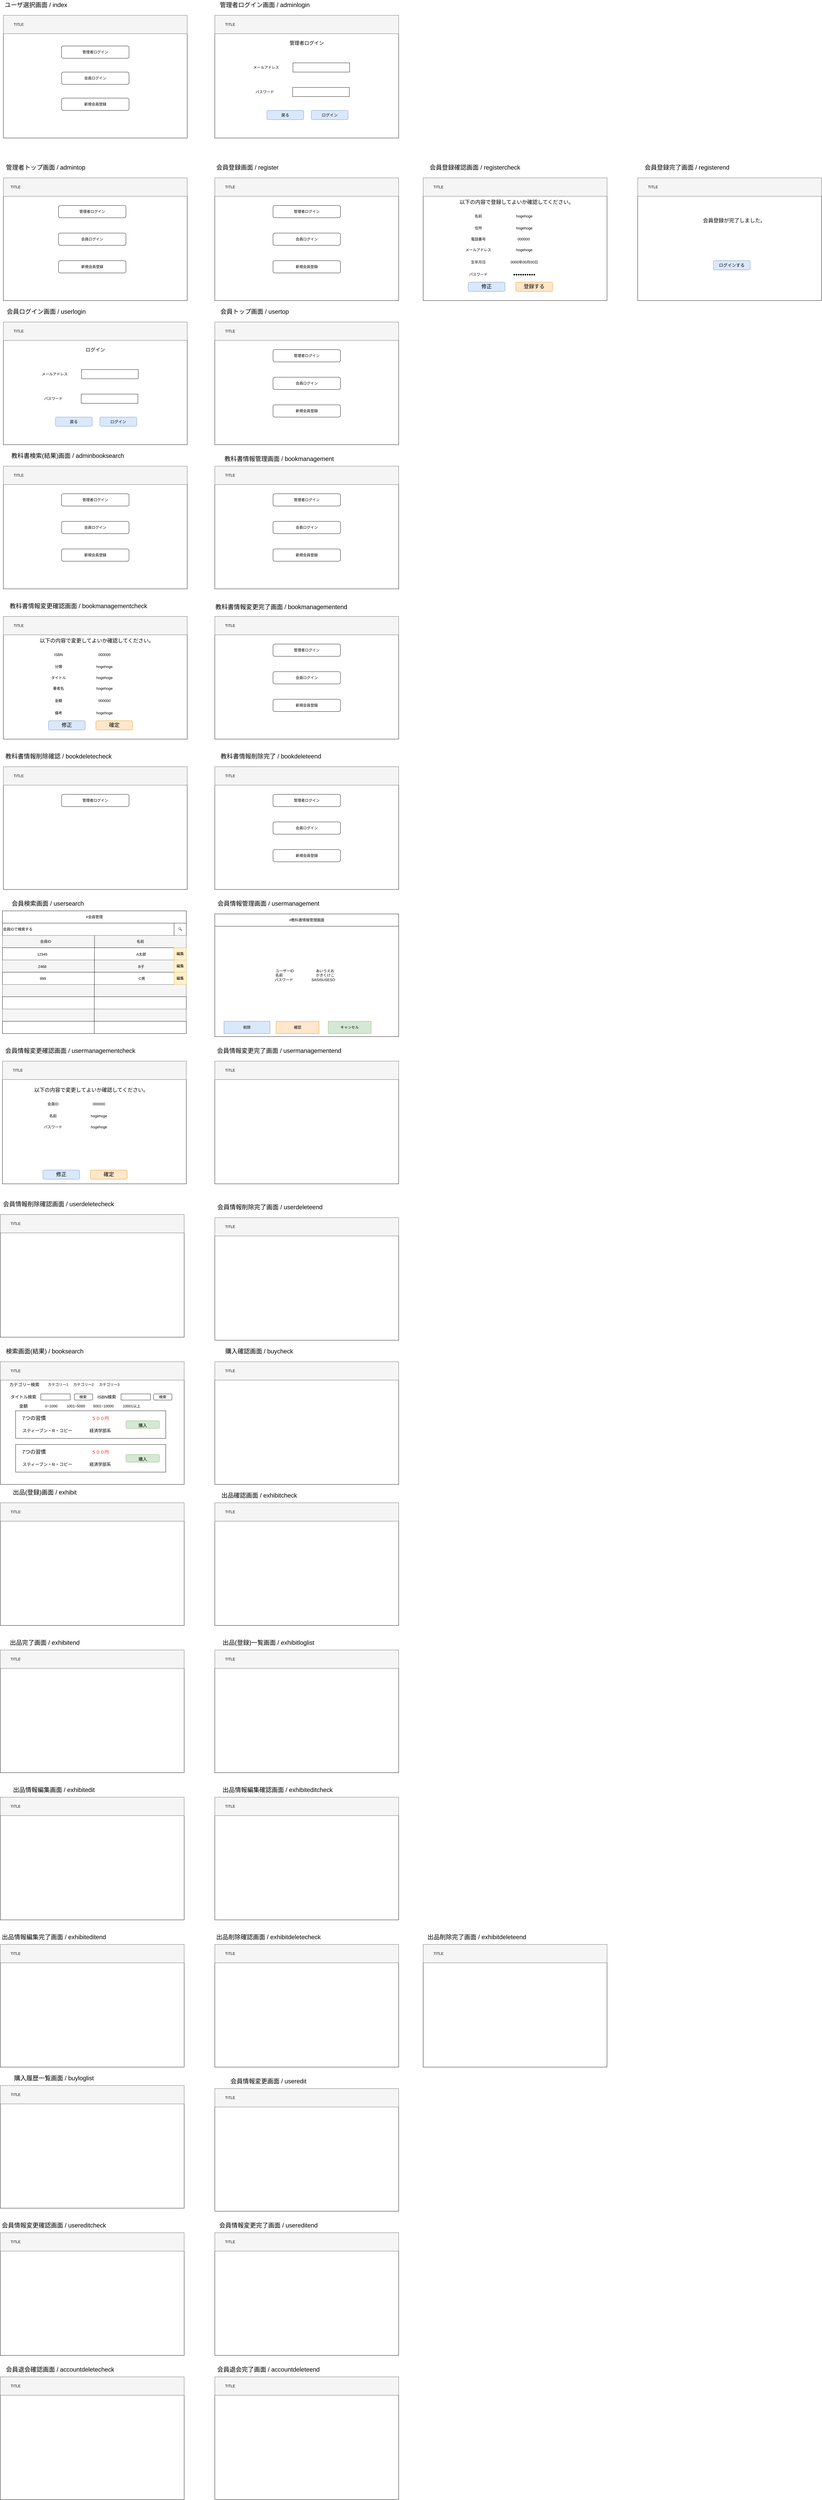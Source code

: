 <mxfile version="16.5.1" type="device"><diagram id="xl0IwdYBUbhG0au3NiBG" name="ページ1"><mxGraphModel dx="1447" dy="2091" grid="1" gridSize="10" guides="1" tooltips="1" connect="1" arrows="1" fold="1" page="1" pageScale="1" pageWidth="827" pageHeight="1169" math="0" shadow="0"><root><mxCell id="0"/><mxCell id="1" parent="0"/><mxCell id="lx230ZS5GJjBlPND6hpQ-24" value="会員ログイン画面 / userlogin" style="text;html=1;strokeColor=none;fillColor=none;align=center;verticalAlign=middle;whiteSpace=wrap;rounded=0;fontSize=20;" parent="1" vertex="1"><mxGeometry x="50" y="-20" width="280" height="30" as="geometry"/></mxCell><mxCell id="lx230ZS5GJjBlPND6hpQ-26" value="" style="rounded=0;whiteSpace=wrap;html=1;" parent="1" vertex="1"><mxGeometry x="50" y="500" width="600" height="400" as="geometry"/></mxCell><mxCell id="lx230ZS5GJjBlPND6hpQ-27" value="" style="rounded=1;whiteSpace=wrap;html=1;" parent="1" vertex="1"><mxGeometry x="240" y="590" width="220" height="40" as="geometry"/></mxCell><mxCell id="lx230ZS5GJjBlPND6hpQ-28" value="管理者ログイン" style="text;html=1;strokeColor=none;fillColor=none;align=center;verticalAlign=middle;whiteSpace=wrap;rounded=0;" parent="1" vertex="1"><mxGeometry x="300" y="595" width="100" height="30" as="geometry"/></mxCell><mxCell id="lx230ZS5GJjBlPND6hpQ-29" value="" style="rounded=1;whiteSpace=wrap;html=1;" parent="1" vertex="1"><mxGeometry x="240" y="680" width="220" height="40" as="geometry"/></mxCell><mxCell id="lx230ZS5GJjBlPND6hpQ-30" value="会員ログイン" style="text;html=1;strokeColor=none;fillColor=none;align=center;verticalAlign=middle;whiteSpace=wrap;rounded=0;" parent="1" vertex="1"><mxGeometry x="310" y="685" width="80" height="30" as="geometry"/></mxCell><mxCell id="lx230ZS5GJjBlPND6hpQ-31" value="" style="rounded=1;whiteSpace=wrap;html=1;" parent="1" vertex="1"><mxGeometry x="240" y="770" width="220" height="40" as="geometry"/></mxCell><mxCell id="lx230ZS5GJjBlPND6hpQ-32" value="新規会員登録" style="text;html=1;strokeColor=none;fillColor=none;align=center;verticalAlign=middle;whiteSpace=wrap;rounded=0;" parent="1" vertex="1"><mxGeometry x="310" y="775" width="80" height="30" as="geometry"/></mxCell><mxCell id="lx230ZS5GJjBlPND6hpQ-33" value="" style="rounded=0;whiteSpace=wrap;html=1;fillColor=#f5f5f5;fontColor=#333333;strokeColor=#666666;" parent="1" vertex="1"><mxGeometry x="50" y="500" width="600" height="60" as="geometry"/></mxCell><mxCell id="lx230ZS5GJjBlPND6hpQ-34" value="TITLE" style="text;html=1;strokeColor=none;fillColor=none;align=center;verticalAlign=middle;whiteSpace=wrap;rounded=0;" parent="1" vertex="1"><mxGeometry x="70" y="515" width="60" height="30" as="geometry"/></mxCell><mxCell id="lx230ZS5GJjBlPND6hpQ-35" value="教科書検索(結果)画面 / adminbooksearch" style="text;html=1;strokeColor=none;fillColor=none;align=center;verticalAlign=middle;whiteSpace=wrap;rounded=0;fontSize=20;" parent="1" vertex="1"><mxGeometry x="50" y="450" width="420" height="30" as="geometry"/></mxCell><mxCell id="lx230ZS5GJjBlPND6hpQ-36" value="" style="rounded=0;whiteSpace=wrap;html=1;" parent="1" vertex="1"><mxGeometry x="50" y="990" width="600" height="400" as="geometry"/></mxCell><mxCell id="lx230ZS5GJjBlPND6hpQ-38" value="ISBN" style="text;html=1;strokeColor=none;fillColor=none;align=center;verticalAlign=middle;whiteSpace=wrap;rounded=0;" parent="1" vertex="1"><mxGeometry x="180.13" y="1100" width="100" height="30" as="geometry"/></mxCell><mxCell id="lx230ZS5GJjBlPND6hpQ-40" value="分類" style="text;html=1;strokeColor=none;fillColor=none;align=center;verticalAlign=middle;whiteSpace=wrap;rounded=0;" parent="1" vertex="1"><mxGeometry x="190.13" y="1139" width="80" height="30" as="geometry"/></mxCell><mxCell id="lx230ZS5GJjBlPND6hpQ-42" value="タイトル" style="text;html=1;strokeColor=none;fillColor=none;align=center;verticalAlign=middle;whiteSpace=wrap;rounded=0;" parent="1" vertex="1"><mxGeometry x="190.13" y="1175" width="80" height="30" as="geometry"/></mxCell><mxCell id="lx230ZS5GJjBlPND6hpQ-43" value="" style="rounded=0;whiteSpace=wrap;html=1;fillColor=#f5f5f5;fontColor=#333333;strokeColor=#666666;" parent="1" vertex="1"><mxGeometry x="50" y="990" width="600" height="60" as="geometry"/></mxCell><mxCell id="lx230ZS5GJjBlPND6hpQ-44" value="TITLE" style="text;html=1;strokeColor=none;fillColor=none;align=center;verticalAlign=middle;whiteSpace=wrap;rounded=0;" parent="1" vertex="1"><mxGeometry x="70" y="1005" width="60" height="30" as="geometry"/></mxCell><mxCell id="lx230ZS5GJjBlPND6hpQ-45" value="教科書情報変更確認画面 / bookmanagementcheck" style="text;html=1;strokeColor=none;fillColor=none;align=center;verticalAlign=middle;whiteSpace=wrap;rounded=0;fontSize=20;" parent="1" vertex="1"><mxGeometry x="50" y="940" width="490" height="30" as="geometry"/></mxCell><mxCell id="lx230ZS5GJjBlPND6hpQ-46" value="" style="rounded=0;whiteSpace=wrap;html=1;" parent="1" vertex="1"><mxGeometry x="50" y="1480" width="600" height="400" as="geometry"/></mxCell><mxCell id="lx230ZS5GJjBlPND6hpQ-47" value="" style="rounded=1;whiteSpace=wrap;html=1;" parent="1" vertex="1"><mxGeometry x="240" y="1570" width="220" height="40" as="geometry"/></mxCell><mxCell id="lx230ZS5GJjBlPND6hpQ-48" value="管理者ログイン" style="text;html=1;strokeColor=none;fillColor=none;align=center;verticalAlign=middle;whiteSpace=wrap;rounded=0;" parent="1" vertex="1"><mxGeometry x="300" y="1575" width="100" height="30" as="geometry"/></mxCell><mxCell id="lx230ZS5GJjBlPND6hpQ-49" value="" style="rounded=1;whiteSpace=wrap;html=1;" parent="1" vertex="1"><mxGeometry x="167" y="1980" width="220" height="40" as="geometry"/></mxCell><mxCell id="lx230ZS5GJjBlPND6hpQ-50" value="会員ログイン" style="text;html=1;strokeColor=none;fillColor=none;align=center;verticalAlign=middle;whiteSpace=wrap;rounded=0;" parent="1" vertex="1"><mxGeometry x="237" y="1985" width="80" height="30" as="geometry"/></mxCell><mxCell id="lx230ZS5GJjBlPND6hpQ-51" value="" style="rounded=1;whiteSpace=wrap;html=1;" parent="1" vertex="1"><mxGeometry x="167" y="2070" width="220" height="40" as="geometry"/></mxCell><mxCell id="lx230ZS5GJjBlPND6hpQ-52" value="新規会員登録" style="text;html=1;strokeColor=none;fillColor=none;align=center;verticalAlign=middle;whiteSpace=wrap;rounded=0;" parent="1" vertex="1"><mxGeometry x="237" y="2075" width="80" height="30" as="geometry"/></mxCell><mxCell id="lx230ZS5GJjBlPND6hpQ-53" value="" style="rounded=0;whiteSpace=wrap;html=1;fillColor=#f5f5f5;fontColor=#333333;strokeColor=#666666;" parent="1" vertex="1"><mxGeometry x="50" y="1480" width="600" height="60" as="geometry"/></mxCell><mxCell id="lx230ZS5GJjBlPND6hpQ-54" value="TITLE" style="text;html=1;strokeColor=none;fillColor=none;align=center;verticalAlign=middle;whiteSpace=wrap;rounded=0;" parent="1" vertex="1"><mxGeometry x="70" y="1495" width="60" height="30" as="geometry"/></mxCell><mxCell id="lx230ZS5GJjBlPND6hpQ-55" value="教科書情報削除確認 / bookdeletecheck" style="text;html=1;strokeColor=none;fillColor=none;align=center;verticalAlign=middle;whiteSpace=wrap;rounded=0;fontSize=20;" parent="1" vertex="1"><mxGeometry x="47" y="1430" width="366.25" height="30" as="geometry"/></mxCell><mxCell id="lx230ZS5GJjBlPND6hpQ-65" value="会員検索画面 / usersearch" style="text;html=1;strokeColor=none;fillColor=none;align=center;verticalAlign=middle;whiteSpace=wrap;rounded=0;fontSize=20;" parent="1" vertex="1"><mxGeometry x="50" y="1910" width="290" height="30" as="geometry"/></mxCell><mxCell id="lx230ZS5GJjBlPND6hpQ-66" value="" style="rounded=0;whiteSpace=wrap;html=1;" parent="1" vertex="1"><mxGeometry x="50" y="-440" width="600" height="400" as="geometry"/></mxCell><mxCell id="lx230ZS5GJjBlPND6hpQ-67" value="" style="rounded=1;whiteSpace=wrap;html=1;" parent="1" vertex="1"><mxGeometry x="230" y="-350" width="220" height="40" as="geometry"/></mxCell><mxCell id="lx230ZS5GJjBlPND6hpQ-68" value="管理者ログイン" style="text;html=1;strokeColor=none;fillColor=none;align=center;verticalAlign=middle;whiteSpace=wrap;rounded=0;" parent="1" vertex="1"><mxGeometry x="290" y="-345" width="100" height="30" as="geometry"/></mxCell><mxCell id="lx230ZS5GJjBlPND6hpQ-69" value="" style="rounded=1;whiteSpace=wrap;html=1;" parent="1" vertex="1"><mxGeometry x="230" y="-260" width="220" height="40" as="geometry"/></mxCell><mxCell id="lx230ZS5GJjBlPND6hpQ-70" value="会員ログイン" style="text;html=1;strokeColor=none;fillColor=none;align=center;verticalAlign=middle;whiteSpace=wrap;rounded=0;" parent="1" vertex="1"><mxGeometry x="300" y="-255" width="80" height="30" as="geometry"/></mxCell><mxCell id="lx230ZS5GJjBlPND6hpQ-71" value="" style="rounded=1;whiteSpace=wrap;html=1;" parent="1" vertex="1"><mxGeometry x="230" y="-170" width="220" height="40" as="geometry"/></mxCell><mxCell id="lx230ZS5GJjBlPND6hpQ-72" value="新規会員登録" style="text;html=1;strokeColor=none;fillColor=none;align=center;verticalAlign=middle;whiteSpace=wrap;rounded=0;" parent="1" vertex="1"><mxGeometry x="300" y="-165" width="80" height="30" as="geometry"/></mxCell><mxCell id="lx230ZS5GJjBlPND6hpQ-73" value="" style="rounded=0;whiteSpace=wrap;html=1;fillColor=#f5f5f5;fontColor=#333333;strokeColor=#666666;" parent="1" vertex="1"><mxGeometry x="50" y="-440" width="600" height="60" as="geometry"/></mxCell><mxCell id="lx230ZS5GJjBlPND6hpQ-74" value="TITLE" style="text;html=1;strokeColor=none;fillColor=none;align=center;verticalAlign=middle;whiteSpace=wrap;rounded=0;" parent="1" vertex="1"><mxGeometry x="60" y="-425" width="60" height="30" as="geometry"/></mxCell><mxCell id="lx230ZS5GJjBlPND6hpQ-75" value="管理者トップ画面 / admintop" style="text;html=1;strokeColor=none;fillColor=none;align=center;verticalAlign=middle;whiteSpace=wrap;rounded=0;fontSize=20;" parent="1" vertex="1"><mxGeometry x="40" y="-490" width="296.25" height="30" as="geometry"/></mxCell><mxCell id="lx230ZS5GJjBlPND6hpQ-76" value="" style="rounded=0;whiteSpace=wrap;html=1;" parent="1" vertex="1"><mxGeometry x="50" y="-970" width="600" height="400" as="geometry"/></mxCell><mxCell id="lx230ZS5GJjBlPND6hpQ-77" value="" style="rounded=1;whiteSpace=wrap;html=1;" parent="1" vertex="1"><mxGeometry x="240" y="-870" width="220" height="40" as="geometry"/></mxCell><mxCell id="lx230ZS5GJjBlPND6hpQ-78" value="管理者ログイン" style="text;html=1;strokeColor=none;fillColor=none;align=center;verticalAlign=middle;whiteSpace=wrap;rounded=0;" parent="1" vertex="1"><mxGeometry x="300" y="-865" width="100" height="30" as="geometry"/></mxCell><mxCell id="lx230ZS5GJjBlPND6hpQ-79" value="" style="rounded=1;whiteSpace=wrap;html=1;" parent="1" vertex="1"><mxGeometry x="240" y="-785" width="220" height="40" as="geometry"/></mxCell><mxCell id="lx230ZS5GJjBlPND6hpQ-80" value="会員ログイン" style="text;html=1;strokeColor=none;fillColor=none;align=center;verticalAlign=middle;whiteSpace=wrap;rounded=0;" parent="1" vertex="1"><mxGeometry x="310" y="-780" width="80" height="30" as="geometry"/></mxCell><mxCell id="lx230ZS5GJjBlPND6hpQ-81" value="" style="rounded=1;whiteSpace=wrap;html=1;" parent="1" vertex="1"><mxGeometry x="240" y="-700" width="220" height="40" as="geometry"/></mxCell><mxCell id="lx230ZS5GJjBlPND6hpQ-82" value="新規会員登録" style="text;html=1;strokeColor=none;fillColor=none;align=center;verticalAlign=middle;whiteSpace=wrap;rounded=0;" parent="1" vertex="1"><mxGeometry x="310" y="-695" width="80" height="30" as="geometry"/></mxCell><mxCell id="lx230ZS5GJjBlPND6hpQ-83" value="" style="rounded=0;whiteSpace=wrap;html=1;fillColor=#f5f5f5;fontColor=#333333;strokeColor=#666666;" parent="1" vertex="1"><mxGeometry x="50" y="-970" width="600" height="60" as="geometry"/></mxCell><mxCell id="lx230ZS5GJjBlPND6hpQ-84" value="TITLE" style="text;html=1;strokeColor=none;fillColor=none;align=center;verticalAlign=middle;whiteSpace=wrap;rounded=0;" parent="1" vertex="1"><mxGeometry x="70" y="-955" width="60" height="30" as="geometry"/></mxCell><mxCell id="lx230ZS5GJjBlPND6hpQ-85" value="ユーザ選択画面 / index" style="text;html=1;strokeColor=none;fillColor=none;align=center;verticalAlign=middle;whiteSpace=wrap;rounded=0;fontSize=20;" parent="1" vertex="1"><mxGeometry x="50" y="-1020" width="212.5" height="30" as="geometry"/></mxCell><mxCell id="lx230ZS5GJjBlPND6hpQ-86" value="" style="rounded=0;whiteSpace=wrap;html=1;" parent="1" vertex="1"><mxGeometry x="740" y="30" width="600" height="400" as="geometry"/></mxCell><mxCell id="lx230ZS5GJjBlPND6hpQ-87" value="" style="rounded=1;whiteSpace=wrap;html=1;" parent="1" vertex="1"><mxGeometry x="930" y="120" width="220" height="40" as="geometry"/></mxCell><mxCell id="lx230ZS5GJjBlPND6hpQ-88" value="管理者ログイン" style="text;html=1;strokeColor=none;fillColor=none;align=center;verticalAlign=middle;whiteSpace=wrap;rounded=0;" parent="1" vertex="1"><mxGeometry x="990" y="125" width="100" height="30" as="geometry"/></mxCell><mxCell id="lx230ZS5GJjBlPND6hpQ-89" value="" style="rounded=1;whiteSpace=wrap;html=1;" parent="1" vertex="1"><mxGeometry x="930" y="210" width="220" height="40" as="geometry"/></mxCell><mxCell id="lx230ZS5GJjBlPND6hpQ-90" value="会員ログイン" style="text;html=1;strokeColor=none;fillColor=none;align=center;verticalAlign=middle;whiteSpace=wrap;rounded=0;" parent="1" vertex="1"><mxGeometry x="1000" y="215" width="80" height="30" as="geometry"/></mxCell><mxCell id="lx230ZS5GJjBlPND6hpQ-91" value="" style="rounded=1;whiteSpace=wrap;html=1;" parent="1" vertex="1"><mxGeometry x="930" y="300" width="220" height="40" as="geometry"/></mxCell><mxCell id="lx230ZS5GJjBlPND6hpQ-92" value="新規会員登録" style="text;html=1;strokeColor=none;fillColor=none;align=center;verticalAlign=middle;whiteSpace=wrap;rounded=0;" parent="1" vertex="1"><mxGeometry x="1000" y="305" width="80" height="30" as="geometry"/></mxCell><mxCell id="lx230ZS5GJjBlPND6hpQ-93" value="" style="rounded=0;whiteSpace=wrap;html=1;fillColor=#f5f5f5;fontColor=#333333;strokeColor=#666666;" parent="1" vertex="1"><mxGeometry x="740" y="30" width="600" height="60" as="geometry"/></mxCell><mxCell id="lx230ZS5GJjBlPND6hpQ-94" value="TITLE" style="text;html=1;strokeColor=none;fillColor=none;align=center;verticalAlign=middle;whiteSpace=wrap;rounded=0;" parent="1" vertex="1"><mxGeometry x="760" y="45" width="60" height="30" as="geometry"/></mxCell><mxCell id="lx230ZS5GJjBlPND6hpQ-95" value="会員トップ画面 / usertop" style="text;html=1;strokeColor=none;fillColor=none;align=center;verticalAlign=middle;whiteSpace=wrap;rounded=0;fontSize=20;" parent="1" vertex="1"><mxGeometry x="740" y="-20" width="260" height="30" as="geometry"/></mxCell><mxCell id="lx230ZS5GJjBlPND6hpQ-96" value="" style="rounded=0;whiteSpace=wrap;html=1;" parent="1" vertex="1"><mxGeometry x="740" y="-440" width="600" height="400" as="geometry"/></mxCell><mxCell id="lx230ZS5GJjBlPND6hpQ-97" value="" style="rounded=1;whiteSpace=wrap;html=1;" parent="1" vertex="1"><mxGeometry x="930" y="-350" width="220" height="40" as="geometry"/></mxCell><mxCell id="lx230ZS5GJjBlPND6hpQ-98" value="管理者ログイン" style="text;html=1;strokeColor=none;fillColor=none;align=center;verticalAlign=middle;whiteSpace=wrap;rounded=0;" parent="1" vertex="1"><mxGeometry x="990" y="-345" width="100" height="30" as="geometry"/></mxCell><mxCell id="lx230ZS5GJjBlPND6hpQ-99" value="" style="rounded=1;whiteSpace=wrap;html=1;" parent="1" vertex="1"><mxGeometry x="930" y="-260" width="220" height="40" as="geometry"/></mxCell><mxCell id="lx230ZS5GJjBlPND6hpQ-100" value="会員ログイン" style="text;html=1;strokeColor=none;fillColor=none;align=center;verticalAlign=middle;whiteSpace=wrap;rounded=0;" parent="1" vertex="1"><mxGeometry x="1000" y="-255" width="80" height="30" as="geometry"/></mxCell><mxCell id="lx230ZS5GJjBlPND6hpQ-101" value="" style="rounded=1;whiteSpace=wrap;html=1;" parent="1" vertex="1"><mxGeometry x="930" y="-170" width="220" height="40" as="geometry"/></mxCell><mxCell id="lx230ZS5GJjBlPND6hpQ-102" value="新規会員登録" style="text;html=1;strokeColor=none;fillColor=none;align=center;verticalAlign=middle;whiteSpace=wrap;rounded=0;" parent="1" vertex="1"><mxGeometry x="1000" y="-165" width="80" height="30" as="geometry"/></mxCell><mxCell id="lx230ZS5GJjBlPND6hpQ-103" value="" style="rounded=0;whiteSpace=wrap;html=1;fillColor=#f5f5f5;fontColor=#333333;strokeColor=#666666;" parent="1" vertex="1"><mxGeometry x="740" y="-440" width="600" height="60" as="geometry"/></mxCell><mxCell id="lx230ZS5GJjBlPND6hpQ-104" value="TITLE" style="text;html=1;strokeColor=none;fillColor=none;align=center;verticalAlign=middle;whiteSpace=wrap;rounded=0;" parent="1" vertex="1"><mxGeometry x="760" y="-425" width="60" height="30" as="geometry"/></mxCell><mxCell id="lx230ZS5GJjBlPND6hpQ-105" value="会員登録画面 / register" style="text;html=1;strokeColor=none;fillColor=none;align=center;verticalAlign=middle;whiteSpace=wrap;rounded=0;fontSize=20;" parent="1" vertex="1"><mxGeometry x="740" y="-490" width="212.5" height="30" as="geometry"/></mxCell><mxCell id="lx230ZS5GJjBlPND6hpQ-106" value="" style="rounded=0;whiteSpace=wrap;html=1;" parent="1" vertex="1"><mxGeometry x="740" y="-970" width="600" height="400" as="geometry"/></mxCell><mxCell id="lx230ZS5GJjBlPND6hpQ-108" value="管理者ログイン" style="text;html=1;strokeColor=none;fillColor=none;align=center;verticalAlign=middle;whiteSpace=wrap;rounded=0;fontSize=16;" parent="1" vertex="1"><mxGeometry x="965" y="-895" width="150" height="30" as="geometry"/></mxCell><mxCell id="lx230ZS5GJjBlPND6hpQ-112" value="パスワード" style="text;html=1;strokeColor=none;fillColor=none;align=center;verticalAlign=middle;whiteSpace=wrap;rounded=0;" parent="1" vertex="1"><mxGeometry x="863.12" y="-735" width="80" height="30" as="geometry"/></mxCell><mxCell id="lx230ZS5GJjBlPND6hpQ-113" value="" style="rounded=0;whiteSpace=wrap;html=1;fillColor=#f5f5f5;fontColor=#333333;strokeColor=#666666;" parent="1" vertex="1"><mxGeometry x="740" y="-970" width="600" height="60" as="geometry"/></mxCell><mxCell id="lx230ZS5GJjBlPND6hpQ-114" value="TITLE" style="text;html=1;strokeColor=none;fillColor=none;align=center;verticalAlign=middle;whiteSpace=wrap;rounded=0;" parent="1" vertex="1"><mxGeometry x="760" y="-955" width="60" height="30" as="geometry"/></mxCell><mxCell id="lx230ZS5GJjBlPND6hpQ-115" value="管理者ログイン画面 / adminlogin" style="text;html=1;strokeColor=none;fillColor=none;align=center;verticalAlign=middle;whiteSpace=wrap;rounded=0;fontSize=20;" parent="1" vertex="1"><mxGeometry x="740" y="-1020" width="326.25" height="30" as="geometry"/></mxCell><mxCell id="lx230ZS5GJjBlPND6hpQ-116" value="" style="rounded=0;whiteSpace=wrap;html=1;" parent="1" vertex="1"><mxGeometry x="740" y="500" width="600" height="400" as="geometry"/></mxCell><mxCell id="lx230ZS5GJjBlPND6hpQ-117" value="" style="rounded=1;whiteSpace=wrap;html=1;" parent="1" vertex="1"><mxGeometry x="930" y="590" width="220" height="40" as="geometry"/></mxCell><mxCell id="lx230ZS5GJjBlPND6hpQ-118" value="管理者ログイン" style="text;html=1;strokeColor=none;fillColor=none;align=center;verticalAlign=middle;whiteSpace=wrap;rounded=0;" parent="1" vertex="1"><mxGeometry x="990" y="595" width="100" height="30" as="geometry"/></mxCell><mxCell id="lx230ZS5GJjBlPND6hpQ-119" value="" style="rounded=1;whiteSpace=wrap;html=1;" parent="1" vertex="1"><mxGeometry x="930" y="680" width="220" height="40" as="geometry"/></mxCell><mxCell id="lx230ZS5GJjBlPND6hpQ-120" value="会員ログイン" style="text;html=1;strokeColor=none;fillColor=none;align=center;verticalAlign=middle;whiteSpace=wrap;rounded=0;" parent="1" vertex="1"><mxGeometry x="1000" y="685" width="80" height="30" as="geometry"/></mxCell><mxCell id="lx230ZS5GJjBlPND6hpQ-121" value="" style="rounded=1;whiteSpace=wrap;html=1;" parent="1" vertex="1"><mxGeometry x="930" y="770" width="220" height="40" as="geometry"/></mxCell><mxCell id="lx230ZS5GJjBlPND6hpQ-122" value="新規会員登録" style="text;html=1;strokeColor=none;fillColor=none;align=center;verticalAlign=middle;whiteSpace=wrap;rounded=0;" parent="1" vertex="1"><mxGeometry x="1000" y="775" width="80" height="30" as="geometry"/></mxCell><mxCell id="lx230ZS5GJjBlPND6hpQ-123" value="" style="rounded=0;whiteSpace=wrap;html=1;fillColor=#f5f5f5;fontColor=#333333;strokeColor=#666666;" parent="1" vertex="1"><mxGeometry x="740" y="500" width="600" height="60" as="geometry"/></mxCell><mxCell id="lx230ZS5GJjBlPND6hpQ-124" value="TITLE" style="text;html=1;strokeColor=none;fillColor=none;align=center;verticalAlign=middle;whiteSpace=wrap;rounded=0;" parent="1" vertex="1"><mxGeometry x="760" y="515" width="60" height="30" as="geometry"/></mxCell><mxCell id="lx230ZS5GJjBlPND6hpQ-126" value="" style="rounded=0;whiteSpace=wrap;html=1;" parent="1" vertex="1"><mxGeometry x="740" y="990" width="600" height="400" as="geometry"/></mxCell><mxCell id="lx230ZS5GJjBlPND6hpQ-127" value="" style="rounded=1;whiteSpace=wrap;html=1;" parent="1" vertex="1"><mxGeometry x="930" y="1080" width="220" height="40" as="geometry"/></mxCell><mxCell id="lx230ZS5GJjBlPND6hpQ-128" value="管理者ログイン" style="text;html=1;strokeColor=none;fillColor=none;align=center;verticalAlign=middle;whiteSpace=wrap;rounded=0;" parent="1" vertex="1"><mxGeometry x="990" y="1085" width="100" height="30" as="geometry"/></mxCell><mxCell id="lx230ZS5GJjBlPND6hpQ-129" value="" style="rounded=1;whiteSpace=wrap;html=1;" parent="1" vertex="1"><mxGeometry x="930" y="1170" width="220" height="40" as="geometry"/></mxCell><mxCell id="lx230ZS5GJjBlPND6hpQ-130" value="会員ログイン" style="text;html=1;strokeColor=none;fillColor=none;align=center;verticalAlign=middle;whiteSpace=wrap;rounded=0;" parent="1" vertex="1"><mxGeometry x="1000" y="1175" width="80" height="30" as="geometry"/></mxCell><mxCell id="lx230ZS5GJjBlPND6hpQ-131" value="" style="rounded=1;whiteSpace=wrap;html=1;" parent="1" vertex="1"><mxGeometry x="930" y="1260" width="220" height="40" as="geometry"/></mxCell><mxCell id="lx230ZS5GJjBlPND6hpQ-132" value="新規会員登録" style="text;html=1;strokeColor=none;fillColor=none;align=center;verticalAlign=middle;whiteSpace=wrap;rounded=0;" parent="1" vertex="1"><mxGeometry x="1000" y="1265" width="80" height="30" as="geometry"/></mxCell><mxCell id="lx230ZS5GJjBlPND6hpQ-133" value="" style="rounded=0;whiteSpace=wrap;html=1;fillColor=#f5f5f5;fontColor=#333333;strokeColor=#666666;" parent="1" vertex="1"><mxGeometry x="740" y="990" width="600" height="60" as="geometry"/></mxCell><mxCell id="lx230ZS5GJjBlPND6hpQ-134" value="TITLE" style="text;html=1;strokeColor=none;fillColor=none;align=center;verticalAlign=middle;whiteSpace=wrap;rounded=0;" parent="1" vertex="1"><mxGeometry x="760" y="1005" width="60" height="30" as="geometry"/></mxCell><mxCell id="lx230ZS5GJjBlPND6hpQ-136" value="" style="rounded=0;whiteSpace=wrap;html=1;" parent="1" vertex="1"><mxGeometry x="740" y="1480" width="600" height="400" as="geometry"/></mxCell><mxCell id="lx230ZS5GJjBlPND6hpQ-137" value="" style="rounded=1;whiteSpace=wrap;html=1;" parent="1" vertex="1"><mxGeometry x="930" y="1570" width="220" height="40" as="geometry"/></mxCell><mxCell id="lx230ZS5GJjBlPND6hpQ-138" value="管理者ログイン" style="text;html=1;strokeColor=none;fillColor=none;align=center;verticalAlign=middle;whiteSpace=wrap;rounded=0;" parent="1" vertex="1"><mxGeometry x="990" y="1575" width="100" height="30" as="geometry"/></mxCell><mxCell id="lx230ZS5GJjBlPND6hpQ-139" value="" style="rounded=1;whiteSpace=wrap;html=1;" parent="1" vertex="1"><mxGeometry x="930" y="1660" width="220" height="40" as="geometry"/></mxCell><mxCell id="lx230ZS5GJjBlPND6hpQ-140" value="会員ログイン" style="text;html=1;strokeColor=none;fillColor=none;align=center;verticalAlign=middle;whiteSpace=wrap;rounded=0;" parent="1" vertex="1"><mxGeometry x="1000" y="1665" width="80" height="30" as="geometry"/></mxCell><mxCell id="lx230ZS5GJjBlPND6hpQ-141" value="" style="rounded=1;whiteSpace=wrap;html=1;" parent="1" vertex="1"><mxGeometry x="930" y="1750" width="220" height="40" as="geometry"/></mxCell><mxCell id="lx230ZS5GJjBlPND6hpQ-142" value="新規会員登録" style="text;html=1;strokeColor=none;fillColor=none;align=center;verticalAlign=middle;whiteSpace=wrap;rounded=0;" parent="1" vertex="1"><mxGeometry x="1000" y="1755" width="80" height="30" as="geometry"/></mxCell><mxCell id="lx230ZS5GJjBlPND6hpQ-143" value="" style="rounded=0;whiteSpace=wrap;html=1;fillColor=#f5f5f5;fontColor=#333333;strokeColor=#666666;" parent="1" vertex="1"><mxGeometry x="740" y="1480" width="600" height="60" as="geometry"/></mxCell><mxCell id="lx230ZS5GJjBlPND6hpQ-144" value="TITLE" style="text;html=1;strokeColor=none;fillColor=none;align=center;verticalAlign=middle;whiteSpace=wrap;rounded=0;" parent="1" vertex="1"><mxGeometry x="760" y="1495" width="60" height="30" as="geometry"/></mxCell><mxCell id="lx230ZS5GJjBlPND6hpQ-145" value="教科書情報削除完了 / bookdeleteend" style="text;html=1;strokeColor=none;fillColor=none;align=center;verticalAlign=middle;whiteSpace=wrap;rounded=0;fontSize=20;" parent="1" vertex="1"><mxGeometry x="740" y="1430" width="366.25" height="30" as="geometry"/></mxCell><mxCell id="lx230ZS5GJjBlPND6hpQ-146" value="" style="rounded=0;whiteSpace=wrap;html=1;" parent="1" vertex="1"><mxGeometry x="740" y="1960" width="600" height="400" as="geometry"/></mxCell><mxCell id="lx230ZS5GJjBlPND6hpQ-147" value="" style="rounded=1;whiteSpace=wrap;html=1;" parent="1" vertex="1"><mxGeometry x="930" y="2050" width="220" height="40" as="geometry"/></mxCell><mxCell id="lx230ZS5GJjBlPND6hpQ-148" value="管理者ログイン" style="text;html=1;strokeColor=none;fillColor=none;align=center;verticalAlign=middle;whiteSpace=wrap;rounded=0;" parent="1" vertex="1"><mxGeometry x="990" y="2055" width="100" height="30" as="geometry"/></mxCell><mxCell id="lx230ZS5GJjBlPND6hpQ-149" value="" style="rounded=1;whiteSpace=wrap;html=1;" parent="1" vertex="1"><mxGeometry x="930" y="2140" width="220" height="40" as="geometry"/></mxCell><mxCell id="lx230ZS5GJjBlPND6hpQ-150" value="会員ログイン" style="text;html=1;strokeColor=none;fillColor=none;align=center;verticalAlign=middle;whiteSpace=wrap;rounded=0;" parent="1" vertex="1"><mxGeometry x="1000" y="2145" width="80" height="30" as="geometry"/></mxCell><mxCell id="lx230ZS5GJjBlPND6hpQ-151" value="" style="rounded=1;whiteSpace=wrap;html=1;" parent="1" vertex="1"><mxGeometry x="930" y="2230" width="220" height="40" as="geometry"/></mxCell><mxCell id="lx230ZS5GJjBlPND6hpQ-152" value="新規会員登録" style="text;html=1;strokeColor=none;fillColor=none;align=center;verticalAlign=middle;whiteSpace=wrap;rounded=0;" parent="1" vertex="1"><mxGeometry x="1000" y="2235" width="80" height="30" as="geometry"/></mxCell><mxCell id="lx230ZS5GJjBlPND6hpQ-153" value="" style="rounded=0;whiteSpace=wrap;html=1;fillColor=#f5f5f5;fontColor=#333333;strokeColor=#666666;" parent="1" vertex="1"><mxGeometry x="740" y="1960" width="600" height="60" as="geometry"/></mxCell><mxCell id="lx230ZS5GJjBlPND6hpQ-154" value="TITLE" style="text;html=1;strokeColor=none;fillColor=none;align=center;verticalAlign=middle;whiteSpace=wrap;rounded=0;" parent="1" vertex="1"><mxGeometry x="760" y="1975" width="60" height="30" as="geometry"/></mxCell><mxCell id="lx230ZS5GJjBlPND6hpQ-155" value="会員情報管理画面 / usermanagement" style="text;html=1;strokeColor=none;fillColor=none;align=center;verticalAlign=middle;whiteSpace=wrap;rounded=0;fontSize=20;" parent="1" vertex="1"><mxGeometry x="740" y="1910" width="350" height="30" as="geometry"/></mxCell><mxCell id="lx230ZS5GJjBlPND6hpQ-158" value="教科書情報管理画面 / bookmanagement" style="text;html=1;strokeColor=none;fillColor=none;align=center;verticalAlign=middle;whiteSpace=wrap;rounded=0;fontSize=20;" parent="1" vertex="1"><mxGeometry x="740" y="460" width="420" height="30" as="geometry"/></mxCell><mxCell id="lx230ZS5GJjBlPND6hpQ-159" value="&lt;span style=&quot;color: rgb(0, 0, 0); font-family: Helvetica; font-size: 20px; font-style: normal; font-variant-ligatures: normal; font-variant-caps: normal; font-weight: 400; letter-spacing: normal; orphans: 2; text-align: center; text-indent: 0px; text-transform: none; widows: 2; word-spacing: 0px; -webkit-text-stroke-width: 0px; background-color: rgb(248, 249, 250); text-decoration-thickness: initial; text-decoration-style: initial; text-decoration-color: initial; float: none; display: inline !important;&quot;&gt;教科書情報変更完了画面 / bookmanagementend&lt;/span&gt;" style="text;whiteSpace=wrap;html=1;fontSize=20;" parent="1" vertex="1"><mxGeometry x="740" y="940" width="470" height="40" as="geometry"/></mxCell><mxCell id="lx230ZS5GJjBlPND6hpQ-180" value="" style="rounded=0;whiteSpace=wrap;html=1;" parent="1" vertex="1"><mxGeometry x="47" y="2440" width="600" height="400" as="geometry"/></mxCell><mxCell id="lx230ZS5GJjBlPND6hpQ-181" value="" style="rounded=0;whiteSpace=wrap;html=1;fillColor=#f5f5f5;fontColor=#333333;strokeColor=#666666;" parent="1" vertex="1"><mxGeometry x="47" y="2440" width="600" height="60" as="geometry"/></mxCell><mxCell id="lx230ZS5GJjBlPND6hpQ-182" value="TITLE" style="text;html=1;strokeColor=none;fillColor=none;align=center;verticalAlign=middle;whiteSpace=wrap;rounded=0;" parent="1" vertex="1"><mxGeometry x="67" y="2455" width="60" height="30" as="geometry"/></mxCell><mxCell id="lx230ZS5GJjBlPND6hpQ-183" value="会員情報変更確認画面 / usermanagementcheck" style="text;html=1;strokeColor=none;fillColor=none;align=center;verticalAlign=middle;whiteSpace=wrap;rounded=0;fontSize=20;" parent="1" vertex="1"><mxGeometry x="47" y="2390" width="443" height="30" as="geometry"/></mxCell><mxCell id="lx230ZS5GJjBlPND6hpQ-184" value="" style="rounded=0;whiteSpace=wrap;html=1;" parent="1" vertex="1"><mxGeometry x="740" y="2440" width="600" height="400" as="geometry"/></mxCell><mxCell id="lx230ZS5GJjBlPND6hpQ-185" value="" style="rounded=0;whiteSpace=wrap;html=1;fillColor=#f5f5f5;fontColor=#333333;strokeColor=#666666;" parent="1" vertex="1"><mxGeometry x="740" y="2440" width="600" height="60" as="geometry"/></mxCell><mxCell id="lx230ZS5GJjBlPND6hpQ-186" value="TITLE" style="text;html=1;strokeColor=none;fillColor=none;align=center;verticalAlign=middle;whiteSpace=wrap;rounded=0;" parent="1" vertex="1"><mxGeometry x="760" y="2455" width="60" height="30" as="geometry"/></mxCell><mxCell id="lx230ZS5GJjBlPND6hpQ-187" value="会員情報変更完了画面 / usermanagementend" style="text;html=1;strokeColor=none;fillColor=none;align=center;verticalAlign=middle;whiteSpace=wrap;rounded=0;fontSize=20;" parent="1" vertex="1"><mxGeometry x="740" y="2390" width="420" height="30" as="geometry"/></mxCell><mxCell id="lx230ZS5GJjBlPND6hpQ-188" value="" style="rounded=0;whiteSpace=wrap;html=1;" parent="1" vertex="1"><mxGeometry x="40" y="2940" width="600" height="400" as="geometry"/></mxCell><mxCell id="lx230ZS5GJjBlPND6hpQ-189" value="" style="rounded=0;whiteSpace=wrap;html=1;fillColor=#f5f5f5;fontColor=#333333;strokeColor=#666666;" parent="1" vertex="1"><mxGeometry x="40" y="2940" width="600" height="60" as="geometry"/></mxCell><mxCell id="lx230ZS5GJjBlPND6hpQ-190" value="TITLE" style="text;html=1;strokeColor=none;fillColor=none;align=center;verticalAlign=middle;whiteSpace=wrap;rounded=0;" parent="1" vertex="1"><mxGeometry x="60" y="2955" width="60" height="30" as="geometry"/></mxCell><mxCell id="lx230ZS5GJjBlPND6hpQ-191" value="会員情報削除確認画面 / userdeletecheck" style="text;html=1;strokeColor=none;fillColor=none;align=center;verticalAlign=middle;whiteSpace=wrap;rounded=0;fontSize=20;" parent="1" vertex="1"><mxGeometry x="40" y="2890" width="380" height="30" as="geometry"/></mxCell><mxCell id="lx230ZS5GJjBlPND6hpQ-192" value="" style="rounded=0;whiteSpace=wrap;html=1;" parent="1" vertex="1"><mxGeometry x="740" y="2950" width="600" height="400" as="geometry"/></mxCell><mxCell id="lx230ZS5GJjBlPND6hpQ-193" value="" style="rounded=0;whiteSpace=wrap;html=1;fillColor=#f5f5f5;fontColor=#333333;strokeColor=#666666;" parent="1" vertex="1"><mxGeometry x="740" y="2950" width="600" height="60" as="geometry"/></mxCell><mxCell id="lx230ZS5GJjBlPND6hpQ-194" value="TITLE" style="text;html=1;strokeColor=none;fillColor=none;align=center;verticalAlign=middle;whiteSpace=wrap;rounded=0;" parent="1" vertex="1"><mxGeometry x="760" y="2965" width="60" height="30" as="geometry"/></mxCell><mxCell id="lx230ZS5GJjBlPND6hpQ-195" value="会員情報削除完了画面 / userdeleteend" style="text;html=1;strokeColor=none;fillColor=none;align=center;verticalAlign=middle;whiteSpace=wrap;rounded=0;fontSize=20;" parent="1" vertex="1"><mxGeometry x="740" y="2900" width="360" height="30" as="geometry"/></mxCell><mxCell id="lx230ZS5GJjBlPND6hpQ-196" value="" style="rounded=0;whiteSpace=wrap;html=1;" parent="1" vertex="1"><mxGeometry x="40" y="3420" width="600" height="400" as="geometry"/></mxCell><mxCell id="lx230ZS5GJjBlPND6hpQ-197" value="" style="rounded=0;whiteSpace=wrap;html=1;fillColor=#f5f5f5;fontColor=#333333;strokeColor=#666666;" parent="1" vertex="1"><mxGeometry x="40" y="3420" width="600" height="60" as="geometry"/></mxCell><mxCell id="lx230ZS5GJjBlPND6hpQ-198" value="TITLE" style="text;html=1;strokeColor=none;fillColor=none;align=center;verticalAlign=middle;whiteSpace=wrap;rounded=0;" parent="1" vertex="1"><mxGeometry x="60" y="3435" width="60" height="30" as="geometry"/></mxCell><mxCell id="lx230ZS5GJjBlPND6hpQ-199" value="検索画面(結果) / booksearch" style="text;html=1;strokeColor=none;fillColor=none;align=center;verticalAlign=middle;whiteSpace=wrap;rounded=0;fontSize=20;" parent="1" vertex="1"><mxGeometry x="40" y="3370" width="290" height="30" as="geometry"/></mxCell><mxCell id="lx230ZS5GJjBlPND6hpQ-200" value="" style="rounded=0;whiteSpace=wrap;html=1;" parent="1" vertex="1"><mxGeometry x="740" y="3420" width="600" height="400" as="geometry"/></mxCell><mxCell id="lx230ZS5GJjBlPND6hpQ-201" value="" style="rounded=0;whiteSpace=wrap;html=1;fillColor=#f5f5f5;fontColor=#333333;strokeColor=#666666;" parent="1" vertex="1"><mxGeometry x="740" y="3420" width="600" height="60" as="geometry"/></mxCell><mxCell id="lx230ZS5GJjBlPND6hpQ-202" value="TITLE" style="text;html=1;strokeColor=none;fillColor=none;align=center;verticalAlign=middle;whiteSpace=wrap;rounded=0;" parent="1" vertex="1"><mxGeometry x="760" y="3435" width="60" height="30" as="geometry"/></mxCell><mxCell id="lx230ZS5GJjBlPND6hpQ-203" value="購入確認画面 / buycheck" style="text;html=1;strokeColor=none;fillColor=none;align=center;verticalAlign=middle;whiteSpace=wrap;rounded=0;fontSize=20;" parent="1" vertex="1"><mxGeometry x="740" y="3370" width="290" height="30" as="geometry"/></mxCell><mxCell id="lx230ZS5GJjBlPND6hpQ-204" value="" style="rounded=0;whiteSpace=wrap;html=1;" parent="1" vertex="1"><mxGeometry x="40" y="3880" width="600" height="400" as="geometry"/></mxCell><mxCell id="lx230ZS5GJjBlPND6hpQ-205" value="" style="rounded=0;whiteSpace=wrap;html=1;fillColor=#f5f5f5;fontColor=#333333;strokeColor=#666666;" parent="1" vertex="1"><mxGeometry x="40" y="3880" width="600" height="60" as="geometry"/></mxCell><mxCell id="lx230ZS5GJjBlPND6hpQ-206" value="TITLE" style="text;html=1;strokeColor=none;fillColor=none;align=center;verticalAlign=middle;whiteSpace=wrap;rounded=0;" parent="1" vertex="1"><mxGeometry x="60" y="3895" width="60" height="30" as="geometry"/></mxCell><mxCell id="lx230ZS5GJjBlPND6hpQ-207" value="出品(登録)画面 /&amp;nbsp;exhibit" style="text;html=1;strokeColor=none;fillColor=none;align=center;verticalAlign=middle;whiteSpace=wrap;rounded=0;fontSize=20;" parent="1" vertex="1"><mxGeometry x="40" y="3830" width="290" height="30" as="geometry"/></mxCell><mxCell id="lx230ZS5GJjBlPND6hpQ-208" value="" style="rounded=0;whiteSpace=wrap;html=1;" parent="1" vertex="1"><mxGeometry x="740" y="3880" width="600" height="400" as="geometry"/></mxCell><mxCell id="lx230ZS5GJjBlPND6hpQ-209" value="" style="rounded=0;whiteSpace=wrap;html=1;fillColor=#f5f5f5;fontColor=#333333;strokeColor=#666666;" parent="1" vertex="1"><mxGeometry x="740" y="3880" width="600" height="60" as="geometry"/></mxCell><mxCell id="lx230ZS5GJjBlPND6hpQ-210" value="TITLE" style="text;html=1;strokeColor=none;fillColor=none;align=center;verticalAlign=middle;whiteSpace=wrap;rounded=0;" parent="1" vertex="1"><mxGeometry x="760" y="3895" width="60" height="30" as="geometry"/></mxCell><mxCell id="lx230ZS5GJjBlPND6hpQ-211" value="出品確認画面 /&amp;nbsp;exhibitcheck" style="text;html=1;strokeColor=none;fillColor=none;align=center;verticalAlign=middle;whiteSpace=wrap;rounded=0;fontSize=20;" parent="1" vertex="1"><mxGeometry x="740" y="3840" width="290" height="30" as="geometry"/></mxCell><mxCell id="lx230ZS5GJjBlPND6hpQ-212" value="" style="rounded=0;whiteSpace=wrap;html=1;" parent="1" vertex="1"><mxGeometry x="40" y="4360" width="600" height="400" as="geometry"/></mxCell><mxCell id="lx230ZS5GJjBlPND6hpQ-213" value="" style="rounded=0;whiteSpace=wrap;html=1;fillColor=#f5f5f5;fontColor=#333333;strokeColor=#666666;" parent="1" vertex="1"><mxGeometry x="40" y="4360" width="600" height="60" as="geometry"/></mxCell><mxCell id="lx230ZS5GJjBlPND6hpQ-214" value="TITLE" style="text;html=1;strokeColor=none;fillColor=none;align=center;verticalAlign=middle;whiteSpace=wrap;rounded=0;" parent="1" vertex="1"><mxGeometry x="60" y="4375" width="60" height="30" as="geometry"/></mxCell><mxCell id="lx230ZS5GJjBlPND6hpQ-215" value="出品完了画面 /&amp;nbsp;exhibitend" style="text;html=1;strokeColor=none;fillColor=none;align=center;verticalAlign=middle;whiteSpace=wrap;rounded=0;fontSize=20;" parent="1" vertex="1"><mxGeometry x="40" y="4320" width="290" height="30" as="geometry"/></mxCell><mxCell id="lx230ZS5GJjBlPND6hpQ-216" value="" style="rounded=0;whiteSpace=wrap;html=1;" parent="1" vertex="1"><mxGeometry x="740" y="4360" width="600" height="400" as="geometry"/></mxCell><mxCell id="lx230ZS5GJjBlPND6hpQ-217" value="" style="rounded=0;whiteSpace=wrap;html=1;fillColor=#f5f5f5;fontColor=#333333;strokeColor=#666666;" parent="1" vertex="1"><mxGeometry x="740" y="4360" width="600" height="60" as="geometry"/></mxCell><mxCell id="lx230ZS5GJjBlPND6hpQ-218" value="TITLE" style="text;html=1;strokeColor=none;fillColor=none;align=center;verticalAlign=middle;whiteSpace=wrap;rounded=0;" parent="1" vertex="1"><mxGeometry x="760" y="4375" width="60" height="30" as="geometry"/></mxCell><mxCell id="lx230ZS5GJjBlPND6hpQ-219" value="出品(登録)一覧画面 /&amp;nbsp;exhibitloglist" style="text;html=1;strokeColor=none;fillColor=none;align=center;verticalAlign=middle;whiteSpace=wrap;rounded=0;fontSize=20;" parent="1" vertex="1"><mxGeometry x="740" y="4320" width="350" height="30" as="geometry"/></mxCell><mxCell id="lx230ZS5GJjBlPND6hpQ-221" value="" style="rounded=0;whiteSpace=wrap;html=1;" parent="1" vertex="1"><mxGeometry x="40" y="4840" width="600" height="400" as="geometry"/></mxCell><mxCell id="lx230ZS5GJjBlPND6hpQ-222" value="" style="rounded=0;whiteSpace=wrap;html=1;fillColor=#f5f5f5;fontColor=#333333;strokeColor=#666666;" parent="1" vertex="1"><mxGeometry x="40" y="4840" width="600" height="60" as="geometry"/></mxCell><mxCell id="lx230ZS5GJjBlPND6hpQ-223" value="TITLE" style="text;html=1;strokeColor=none;fillColor=none;align=center;verticalAlign=middle;whiteSpace=wrap;rounded=0;" parent="1" vertex="1"><mxGeometry x="60" y="4855" width="60" height="30" as="geometry"/></mxCell><mxCell id="lx230ZS5GJjBlPND6hpQ-224" value="出品情報編集画面 /&amp;nbsp;exhibitedit" style="text;html=1;strokeColor=none;fillColor=none;align=center;verticalAlign=middle;whiteSpace=wrap;rounded=0;fontSize=20;" parent="1" vertex="1"><mxGeometry x="40" y="4800" width="350" height="30" as="geometry"/></mxCell><mxCell id="lx230ZS5GJjBlPND6hpQ-225" value="" style="rounded=0;whiteSpace=wrap;html=1;" parent="1" vertex="1"><mxGeometry x="740" y="4840" width="600" height="400" as="geometry"/></mxCell><mxCell id="lx230ZS5GJjBlPND6hpQ-226" value="" style="rounded=0;whiteSpace=wrap;html=1;fillColor=#f5f5f5;fontColor=#333333;strokeColor=#666666;" parent="1" vertex="1"><mxGeometry x="740" y="4840" width="600" height="60" as="geometry"/></mxCell><mxCell id="lx230ZS5GJjBlPND6hpQ-227" value="TITLE" style="text;html=1;strokeColor=none;fillColor=none;align=center;verticalAlign=middle;whiteSpace=wrap;rounded=0;" parent="1" vertex="1"><mxGeometry x="760" y="4855" width="60" height="30" as="geometry"/></mxCell><mxCell id="lx230ZS5GJjBlPND6hpQ-228" value="出品情報編集確認画面 /&amp;nbsp;exhibiteditcheck" style="text;html=1;strokeColor=none;fillColor=none;align=center;verticalAlign=middle;whiteSpace=wrap;rounded=0;fontSize=20;" parent="1" vertex="1"><mxGeometry x="740" y="4800" width="410" height="30" as="geometry"/></mxCell><mxCell id="lx230ZS5GJjBlPND6hpQ-230" value="" style="rounded=0;whiteSpace=wrap;html=1;" parent="1" vertex="1"><mxGeometry x="40" y="5320" width="600" height="400" as="geometry"/></mxCell><mxCell id="lx230ZS5GJjBlPND6hpQ-231" value="" style="rounded=0;whiteSpace=wrap;html=1;fillColor=#f5f5f5;fontColor=#333333;strokeColor=#666666;" parent="1" vertex="1"><mxGeometry x="40" y="5320" width="600" height="60" as="geometry"/></mxCell><mxCell id="lx230ZS5GJjBlPND6hpQ-232" value="TITLE" style="text;html=1;strokeColor=none;fillColor=none;align=center;verticalAlign=middle;whiteSpace=wrap;rounded=0;" parent="1" vertex="1"><mxGeometry x="60" y="5335" width="60" height="30" as="geometry"/></mxCell><mxCell id="lx230ZS5GJjBlPND6hpQ-233" value="出品情報編集完了画面 /&amp;nbsp;exhibiteditend" style="text;html=1;strokeColor=none;fillColor=none;align=center;verticalAlign=middle;whiteSpace=wrap;rounded=0;fontSize=20;" parent="1" vertex="1"><mxGeometry x="40" y="5280" width="350" height="30" as="geometry"/></mxCell><mxCell id="lx230ZS5GJjBlPND6hpQ-234" value="" style="rounded=0;whiteSpace=wrap;html=1;" parent="1" vertex="1"><mxGeometry x="740" y="5320" width="600" height="400" as="geometry"/></mxCell><mxCell id="lx230ZS5GJjBlPND6hpQ-235" value="" style="rounded=0;whiteSpace=wrap;html=1;fillColor=#f5f5f5;fontColor=#333333;strokeColor=#666666;" parent="1" vertex="1"><mxGeometry x="740" y="5320" width="600" height="60" as="geometry"/></mxCell><mxCell id="lx230ZS5GJjBlPND6hpQ-236" value="TITLE" style="text;html=1;strokeColor=none;fillColor=none;align=center;verticalAlign=middle;whiteSpace=wrap;rounded=0;" parent="1" vertex="1"><mxGeometry x="760" y="5335" width="60" height="30" as="geometry"/></mxCell><mxCell id="lx230ZS5GJjBlPND6hpQ-237" value="出品削除確認画面 /&amp;nbsp;exhibitdeletecheck" style="text;html=1;strokeColor=none;fillColor=none;align=center;verticalAlign=middle;whiteSpace=wrap;rounded=0;fontSize=20;" parent="1" vertex="1"><mxGeometry x="740" y="5280" width="350" height="30" as="geometry"/></mxCell><mxCell id="lx230ZS5GJjBlPND6hpQ-239" value="" style="rounded=0;whiteSpace=wrap;html=1;" parent="1" vertex="1"><mxGeometry x="40" y="5780" width="600" height="400" as="geometry"/></mxCell><mxCell id="lx230ZS5GJjBlPND6hpQ-240" value="" style="rounded=0;whiteSpace=wrap;html=1;fillColor=#f5f5f5;fontColor=#333333;strokeColor=#666666;" parent="1" vertex="1"><mxGeometry x="40" y="5780" width="600" height="60" as="geometry"/></mxCell><mxCell id="lx230ZS5GJjBlPND6hpQ-241" value="TITLE" style="text;html=1;strokeColor=none;fillColor=none;align=center;verticalAlign=middle;whiteSpace=wrap;rounded=0;" parent="1" vertex="1"><mxGeometry x="60" y="5795" width="60" height="30" as="geometry"/></mxCell><mxCell id="lx230ZS5GJjBlPND6hpQ-242" value="購入履歴一覧画面 /&amp;nbsp;buyloglist" style="text;html=1;strokeColor=none;fillColor=none;align=center;verticalAlign=middle;whiteSpace=wrap;rounded=0;fontSize=20;" parent="1" vertex="1"><mxGeometry x="40" y="5740" width="350" height="30" as="geometry"/></mxCell><mxCell id="lx230ZS5GJjBlPND6hpQ-243" value="" style="rounded=0;whiteSpace=wrap;html=1;" parent="1" vertex="1"><mxGeometry x="740" y="5790" width="600" height="400" as="geometry"/></mxCell><mxCell id="lx230ZS5GJjBlPND6hpQ-244" value="" style="rounded=0;whiteSpace=wrap;html=1;fillColor=#f5f5f5;fontColor=#333333;strokeColor=#666666;" parent="1" vertex="1"><mxGeometry x="740" y="5790" width="600" height="60" as="geometry"/></mxCell><mxCell id="lx230ZS5GJjBlPND6hpQ-245" value="TITLE" style="text;html=1;strokeColor=none;fillColor=none;align=center;verticalAlign=middle;whiteSpace=wrap;rounded=0;" parent="1" vertex="1"><mxGeometry x="760" y="5805" width="60" height="30" as="geometry"/></mxCell><mxCell id="lx230ZS5GJjBlPND6hpQ-246" value="会員情報変更画面 / useredit" style="text;html=1;strokeColor=none;fillColor=none;align=center;verticalAlign=middle;whiteSpace=wrap;rounded=0;fontSize=20;" parent="1" vertex="1"><mxGeometry x="740" y="5750" width="350" height="30" as="geometry"/></mxCell><mxCell id="lx230ZS5GJjBlPND6hpQ-247" value="" style="rounded=0;whiteSpace=wrap;html=1;" parent="1" vertex="1"><mxGeometry x="40" y="6260" width="600" height="400" as="geometry"/></mxCell><mxCell id="lx230ZS5GJjBlPND6hpQ-248" value="" style="rounded=0;whiteSpace=wrap;html=1;fillColor=#f5f5f5;fontColor=#333333;strokeColor=#666666;" parent="1" vertex="1"><mxGeometry x="40" y="6260" width="600" height="60" as="geometry"/></mxCell><mxCell id="lx230ZS5GJjBlPND6hpQ-249" value="TITLE" style="text;html=1;strokeColor=none;fillColor=none;align=center;verticalAlign=middle;whiteSpace=wrap;rounded=0;" parent="1" vertex="1"><mxGeometry x="60" y="6275" width="60" height="30" as="geometry"/></mxCell><mxCell id="lx230ZS5GJjBlPND6hpQ-250" value="会員情報変更確認画面 / usereditcheck" style="text;html=1;strokeColor=none;fillColor=none;align=center;verticalAlign=middle;whiteSpace=wrap;rounded=0;fontSize=20;" parent="1" vertex="1"><mxGeometry x="40" y="6220" width="350" height="30" as="geometry"/></mxCell><mxCell id="lx230ZS5GJjBlPND6hpQ-251" value="" style="rounded=0;whiteSpace=wrap;html=1;" parent="1" vertex="1"><mxGeometry x="740" y="6260" width="600" height="400" as="geometry"/></mxCell><mxCell id="lx230ZS5GJjBlPND6hpQ-252" value="" style="rounded=0;whiteSpace=wrap;html=1;fillColor=#f5f5f5;fontColor=#333333;strokeColor=#666666;" parent="1" vertex="1"><mxGeometry x="740" y="6260" width="600" height="60" as="geometry"/></mxCell><mxCell id="lx230ZS5GJjBlPND6hpQ-253" value="TITLE" style="text;html=1;strokeColor=none;fillColor=none;align=center;verticalAlign=middle;whiteSpace=wrap;rounded=0;" parent="1" vertex="1"><mxGeometry x="760" y="6275" width="60" height="30" as="geometry"/></mxCell><mxCell id="lx230ZS5GJjBlPND6hpQ-254" value="会員情報変更完了画面 / usereditend" style="text;html=1;strokeColor=none;fillColor=none;align=center;verticalAlign=middle;whiteSpace=wrap;rounded=0;fontSize=20;" parent="1" vertex="1"><mxGeometry x="740" y="6220" width="350" height="30" as="geometry"/></mxCell><mxCell id="lx230ZS5GJjBlPND6hpQ-255" value="" style="rounded=0;whiteSpace=wrap;html=1;" parent="1" vertex="1"><mxGeometry x="40" y="6730" width="600" height="400" as="geometry"/></mxCell><mxCell id="lx230ZS5GJjBlPND6hpQ-256" value="" style="rounded=0;whiteSpace=wrap;html=1;fillColor=#f5f5f5;fontColor=#333333;strokeColor=#666666;" parent="1" vertex="1"><mxGeometry x="40" y="6730" width="600" height="60" as="geometry"/></mxCell><mxCell id="lx230ZS5GJjBlPND6hpQ-257" value="TITLE" style="text;html=1;strokeColor=none;fillColor=none;align=center;verticalAlign=middle;whiteSpace=wrap;rounded=0;" parent="1" vertex="1"><mxGeometry x="60" y="6745" width="60" height="30" as="geometry"/></mxCell><mxCell id="lx230ZS5GJjBlPND6hpQ-258" value="会員退会確認画面 / accountdeletecheck" style="text;html=1;strokeColor=none;fillColor=none;align=center;verticalAlign=middle;whiteSpace=wrap;rounded=0;fontSize=20;" parent="1" vertex="1"><mxGeometry x="40" y="6690" width="390" height="30" as="geometry"/></mxCell><mxCell id="lx230ZS5GJjBlPND6hpQ-259" value="" style="rounded=0;whiteSpace=wrap;html=1;" parent="1" vertex="1"><mxGeometry x="740" y="6730" width="600" height="400" as="geometry"/></mxCell><mxCell id="lx230ZS5GJjBlPND6hpQ-260" value="" style="rounded=0;whiteSpace=wrap;html=1;fillColor=#f5f5f5;fontColor=#333333;strokeColor=#666666;" parent="1" vertex="1"><mxGeometry x="740" y="6730" width="600" height="60" as="geometry"/></mxCell><mxCell id="lx230ZS5GJjBlPND6hpQ-261" value="TITLE" style="text;html=1;strokeColor=none;fillColor=none;align=center;verticalAlign=middle;whiteSpace=wrap;rounded=0;" parent="1" vertex="1"><mxGeometry x="760" y="6745" width="60" height="30" as="geometry"/></mxCell><mxCell id="lx230ZS5GJjBlPND6hpQ-262" value="会員退会完了画面 / accountdeleteend" style="text;html=1;strokeColor=none;fillColor=none;align=center;verticalAlign=middle;whiteSpace=wrap;rounded=0;fontSize=20;" parent="1" vertex="1"><mxGeometry x="740" y="6690" width="350" height="30" as="geometry"/></mxCell><mxCell id="lx230ZS5GJjBlPND6hpQ-267" value="" style="rounded=0;whiteSpace=wrap;html=1;" parent="1" vertex="1"><mxGeometry x="47" y="1950" width="600" height="390" as="geometry"/></mxCell><mxCell id="lx230ZS5GJjBlPND6hpQ-268" value="#会員管理" style="rounded=0;whiteSpace=wrap;html=1;" parent="1" vertex="1"><mxGeometry x="47" y="1950" width="600" height="40" as="geometry"/></mxCell><mxCell id="lx230ZS5GJjBlPND6hpQ-269" value="会員IDで検索する" style="rounded=0;whiteSpace=wrap;html=1;align=left;strokeColor=#000000;" parent="1" vertex="1"><mxGeometry x="47" y="1990" width="600" height="40" as="geometry"/></mxCell><mxCell id="lx230ZS5GJjBlPND6hpQ-270" value="🔍" style="rounded=0;whiteSpace=wrap;html=1;" parent="1" vertex="1"><mxGeometry x="607" y="1990" width="40" height="40" as="geometry"/></mxCell><mxCell id="lx230ZS5GJjBlPND6hpQ-271" value="" style="rounded=0;whiteSpace=wrap;html=1;fillColor=#f5f5f5;fontColor=#333333;strokeColor=#666666;" parent="1" vertex="1"><mxGeometry x="47" y="2030" width="600" height="40" as="geometry"/></mxCell><mxCell id="lx230ZS5GJjBlPND6hpQ-272" value="" style="rounded=0;whiteSpace=wrap;html=1;" parent="1" vertex="1"><mxGeometry x="47" y="2070" width="600" height="40" as="geometry"/></mxCell><mxCell id="lx230ZS5GJjBlPND6hpQ-273" value="" style="rounded=0;whiteSpace=wrap;html=1;fillColor=#f5f5f5;fontColor=#333333;strokeColor=#666666;" parent="1" vertex="1"><mxGeometry x="47" y="2110" width="600" height="40" as="geometry"/></mxCell><mxCell id="lx230ZS5GJjBlPND6hpQ-274" value="" style="rounded=0;whiteSpace=wrap;html=1;" parent="1" vertex="1"><mxGeometry x="47" y="2150" width="600" height="40" as="geometry"/></mxCell><mxCell id="lx230ZS5GJjBlPND6hpQ-275" value="" style="rounded=0;whiteSpace=wrap;html=1;fillColor=#f5f5f5;fontColor=#333333;strokeColor=#666666;" parent="1" vertex="1"><mxGeometry x="47" y="2190" width="600" height="40" as="geometry"/></mxCell><mxCell id="lx230ZS5GJjBlPND6hpQ-276" value="" style="rounded=0;whiteSpace=wrap;html=1;" parent="1" vertex="1"><mxGeometry x="47" y="2230" width="600" height="40" as="geometry"/></mxCell><mxCell id="lx230ZS5GJjBlPND6hpQ-277" value="" style="rounded=0;whiteSpace=wrap;html=1;fillColor=#f5f5f5;fontColor=#333333;strokeColor=#666666;" parent="1" vertex="1"><mxGeometry x="47" y="2270" width="600" height="40" as="geometry"/></mxCell><mxCell id="lx230ZS5GJjBlPND6hpQ-278" value="" style="rounded=0;whiteSpace=wrap;html=1;" parent="1" vertex="1"><mxGeometry x="47" y="2310" width="600" height="40" as="geometry"/></mxCell><mxCell id="lx230ZS5GJjBlPND6hpQ-279" value="" style="endArrow=none;html=1;rounded=0;exitX=0.265;exitY=0.975;exitDx=0;exitDy=0;exitPerimeter=0;" parent="1" edge="1"><mxGeometry width="50" height="50" relative="1" as="geometry"><mxPoint x="346.5" y="2349" as="sourcePoint"/><mxPoint x="347.5" y="2030" as="targetPoint"/></mxGeometry></mxCell><mxCell id="lx230ZS5GJjBlPND6hpQ-280" value="会員ID" style="text;html=1;strokeColor=none;fillColor=none;align=center;verticalAlign=middle;whiteSpace=wrap;rounded=0;" parent="1" vertex="1"><mxGeometry x="148" y="2035" width="80" height="30" as="geometry"/></mxCell><mxCell id="lx230ZS5GJjBlPND6hpQ-281" value="名前" style="text;html=1;strokeColor=none;fillColor=none;align=center;verticalAlign=middle;whiteSpace=wrap;rounded=0;" parent="1" vertex="1"><mxGeometry x="467" y="2035" width="60" height="30" as="geometry"/></mxCell><mxCell id="lx230ZS5GJjBlPND6hpQ-282" value="12345" style="text;html=1;strokeColor=none;fillColor=none;align=center;verticalAlign=middle;whiteSpace=wrap;rounded=0;" parent="1" vertex="1"><mxGeometry x="147" y="2077" width="60" height="30" as="geometry"/></mxCell><mxCell id="lx230ZS5GJjBlPND6hpQ-283" value="A太郎" style="text;html=1;strokeColor=none;fillColor=none;align=center;verticalAlign=middle;whiteSpace=wrap;rounded=0;" parent="1" vertex="1"><mxGeometry x="470" y="2077" width="60" height="30" as="geometry"/></mxCell><mxCell id="lx230ZS5GJjBlPND6hpQ-284" value="2468" style="text;html=1;strokeColor=none;fillColor=none;align=center;verticalAlign=middle;whiteSpace=wrap;rounded=0;" parent="1" vertex="1"><mxGeometry x="147" y="2117" width="60" height="30" as="geometry"/></mxCell><mxCell id="lx230ZS5GJjBlPND6hpQ-285" value="B子&lt;span style=&quot;color: rgba(0 , 0 , 0 , 0) ; font-family: monospace ; font-size: 0px&quot;&gt;%3CmxGraphModel%3E%3Croot%3E%3CmxCell%20id%3D%220%22%2F%3E%3CmxCell%20id%3D%221%22%20parent%3D%220%22%2F%3E%3CmxCell%20id%3D%222%22%20value%3D%2212345%22%20style%3D%22text%3Bhtml%3D1%3BstrokeColor%3Dnone%3BfillColor%3Dnone%3Balign%3Dcenter%3BverticalAlign%3Dmiddle%3BwhiteSpace%3Dwrap%3Brounded%3D0%3B%22%20vertex%3D%221%22%20parent%3D%221%22%3E%3CmxGeometry%20x%3D%22179%22%20y%3D%22207%22%20width%3D%2260%22%20height%3D%2230%22%20as%3D%22geometry%22%2F%3E%3C%2FmxCell%3E%3CmxCell%20id%3D%223%22%20value%3D%22%E2%97%8B%E2%97%8B%22%20style%3D%22text%3Bhtml%3D1%3BstrokeColor%3Dnone%3BfillColor%3Dnone%3Balign%3Dcenter%3BverticalAlign%3Dmiddle%3BwhiteSpace%3Dwrap%3Brounded%3D0%3B%22%20vertex%3D%221%22%20parent%3D%221%22%3E%3CmxGeometry%20x%3D%22383%22%20y%3D%22207%22%20width%3D%2260%22%20height%3D%2230%22%20as%3D%22geometry%22%2F%3E%3C%2FmxCell%3E%3CmxCell%20id%3D%224%22%20value%3D%22A%E5%A4%AA%E9%83%8E%22%20style%3D%22text%3Bhtml%3D1%3BstrokeColor%3Dnone%3BfillColor%3Dnone%3Balign%3Dcenter%3BverticalAlign%3Dmiddle%3BwhiteSpace%3Dwrap%3Brounded%3D0%3B%22%20vertex%3D%221%22%20parent%3D%221%22%3E%3CmxGeometry%20x%3D%22589%22%20y%3D%22207%22%20width%3D%2260%22%20height%3D%2230%22%20as%3D%22geometry%22%2F%3E%3C%2FmxCell%3E%3C%2Froot%3E%3C%2FmxGraphModel%3E&lt;/span&gt;" style="text;html=1;strokeColor=none;fillColor=none;align=center;verticalAlign=middle;whiteSpace=wrap;rounded=0;" parent="1" vertex="1"><mxGeometry x="470" y="2117" width="60" height="30" as="geometry"/></mxCell><mxCell id="lx230ZS5GJjBlPND6hpQ-286" value="999" style="text;html=1;strokeColor=none;fillColor=none;align=center;verticalAlign=middle;whiteSpace=wrap;rounded=0;" parent="1" vertex="1"><mxGeometry x="149" y="2156" width="60" height="30" as="geometry"/></mxCell><mxCell id="lx230ZS5GJjBlPND6hpQ-287" value="C男" style="text;html=1;strokeColor=none;fillColor=none;align=center;verticalAlign=middle;whiteSpace=wrap;rounded=0;" parent="1" vertex="1"><mxGeometry x="472" y="2156" width="60" height="30" as="geometry"/></mxCell><mxCell id="lx230ZS5GJjBlPND6hpQ-288" value="編集" style="rounded=0;whiteSpace=wrap;html=1;fillColor=#fff2cc;strokeColor=#d6b656;" parent="1" vertex="1"><mxGeometry x="607" y="2150" width="40" height="40" as="geometry"/></mxCell><mxCell id="lx230ZS5GJjBlPND6hpQ-289" value="編集" style="rounded=0;whiteSpace=wrap;html=1;fillColor=#fff2cc;strokeColor=#d6b656;" parent="1" vertex="1"><mxGeometry x="607" y="2070" width="40" height="40" as="geometry"/></mxCell><mxCell id="lx230ZS5GJjBlPND6hpQ-290" value="編集" style="rounded=0;whiteSpace=wrap;html=1;fillColor=#fff2cc;strokeColor=#d6b656;" parent="1" vertex="1"><mxGeometry x="607" y="2110" width="40" height="40" as="geometry"/></mxCell><mxCell id="lx230ZS5GJjBlPND6hpQ-291" value="" style="rounded=0;whiteSpace=wrap;html=1;" parent="1" vertex="1"><mxGeometry x="740" y="1960" width="600" height="400" as="geometry"/></mxCell><mxCell id="lx230ZS5GJjBlPND6hpQ-292" value="#教科書情報管理画面" style="rounded=0;whiteSpace=wrap;html=1;" parent="1" vertex="1"><mxGeometry x="740" y="1960" width="600" height="40" as="geometry"/></mxCell><mxCell id="lx230ZS5GJjBlPND6hpQ-293" value="確認" style="rounded=0;whiteSpace=wrap;html=1;fillColor=#ffe6cc;strokeColor=#d79b00;" parent="1" vertex="1"><mxGeometry x="940" y="2310" width="140" height="40" as="geometry"/></mxCell><mxCell id="lx230ZS5GJjBlPND6hpQ-294" value="削除" style="rounded=0;whiteSpace=wrap;html=1;fillColor=#dae8fc;strokeColor=#6c8ebf;" parent="1" vertex="1"><mxGeometry x="770" y="2310" width="150" height="40" as="geometry"/></mxCell><mxCell id="lx230ZS5GJjBlPND6hpQ-295" value="キャンセル" style="rounded=0;whiteSpace=wrap;html=1;fillColor=#d5e8d4;strokeColor=#82b366;" parent="1" vertex="1"><mxGeometry x="1110" y="2310" width="140" height="40" as="geometry"/></mxCell><mxCell id="lx230ZS5GJjBlPND6hpQ-296" value="ユーザーID　　　　　　あいうえお&lt;br&gt;名前　　　　　　　　　かきくけこ&lt;br&gt;パスワード　　　　　SASISUSESO&lt;br&gt;" style="text;html=1;strokeColor=none;fillColor=none;align=center;verticalAlign=middle;whiteSpace=wrap;rounded=0;" parent="1" vertex="1"><mxGeometry x="889" y="2085" width="290" height="150" as="geometry"/></mxCell><mxCell id="h5ggxLxCCxpK9JH7y621-1" value="メールアドレス" style="text;html=1;strokeColor=none;fillColor=none;align=center;verticalAlign=middle;whiteSpace=wrap;rounded=0;" parent="1" vertex="1"><mxGeometry x="860" y="-815" width="95" height="30" as="geometry"/></mxCell><mxCell id="h5ggxLxCCxpK9JH7y621-2" value="" style="rounded=0;whiteSpace=wrap;html=1;fontSize=16;" parent="1" vertex="1"><mxGeometry x="995" y="-815" width="185" height="30" as="geometry"/></mxCell><mxCell id="h5ggxLxCCxpK9JH7y621-3" value="" style="rounded=0;whiteSpace=wrap;html=1;fontSize=16;" parent="1" vertex="1"><mxGeometry x="994" y="-735" width="185" height="30" as="geometry"/></mxCell><mxCell id="h5ggxLxCCxpK9JH7y621-4" value="" style="rounded=1;whiteSpace=wrap;html=1;fontSize=16;fillColor=#dae8fc;strokeColor=#6c8ebf;" parent="1" vertex="1"><mxGeometry x="1055" y="-660" width="120" height="30" as="geometry"/></mxCell><mxCell id="h5ggxLxCCxpK9JH7y621-5" value="ログイン" style="text;html=1;strokeColor=none;fillColor=none;align=center;verticalAlign=middle;whiteSpace=wrap;rounded=0;fontSize=13;" parent="1" vertex="1"><mxGeometry x="1085" y="-660" width="60" height="30" as="geometry"/></mxCell><mxCell id="h5ggxLxCCxpK9JH7y621-6" value="" style="rounded=1;whiteSpace=wrap;html=1;fontSize=16;fillColor=#dae8fc;strokeColor=#6c8ebf;" parent="1" vertex="1"><mxGeometry x="910" y="-660" width="120" height="30" as="geometry"/></mxCell><mxCell id="h5ggxLxCCxpK9JH7y621-7" value="戻る" style="text;html=1;strokeColor=none;fillColor=none;align=center;verticalAlign=middle;whiteSpace=wrap;rounded=0;fontSize=13;" parent="1" vertex="1"><mxGeometry x="940" y="-660" width="60" height="30" as="geometry"/></mxCell><mxCell id="h5ggxLxCCxpK9JH7y621-9" value="著者名" style="text;html=1;strokeColor=none;fillColor=none;align=center;verticalAlign=middle;whiteSpace=wrap;rounded=0;" parent="1" vertex="1"><mxGeometry x="180.13" y="1210" width="100" height="30" as="geometry"/></mxCell><mxCell id="h5ggxLxCCxpK9JH7y621-10" value="金額" style="text;html=1;strokeColor=none;fillColor=none;align=center;verticalAlign=middle;whiteSpace=wrap;rounded=0;" parent="1" vertex="1"><mxGeometry x="180" y="1250" width="100" height="30" as="geometry"/></mxCell><mxCell id="h5ggxLxCCxpK9JH7y621-11" value="備考" style="text;html=1;strokeColor=none;fillColor=none;align=center;verticalAlign=middle;whiteSpace=wrap;rounded=0;" parent="1" vertex="1"><mxGeometry x="180.13" y="1290" width="100" height="30" as="geometry"/></mxCell><mxCell id="h5ggxLxCCxpK9JH7y621-13" value="以下の内容で変更してよいか確認してください。" style="text;html=1;strokeColor=none;fillColor=none;align=center;verticalAlign=middle;whiteSpace=wrap;rounded=0;fontSize=17;" parent="1" vertex="1"><mxGeometry x="160" y="1055" width="390" height="30" as="geometry"/></mxCell><mxCell id="h5ggxLxCCxpK9JH7y621-15" value="000000" style="text;html=1;strokeColor=none;fillColor=none;align=center;verticalAlign=middle;whiteSpace=wrap;rounded=0;" parent="1" vertex="1"><mxGeometry x="310" y="1100" width="140" height="30" as="geometry"/></mxCell><mxCell id="h5ggxLxCCxpK9JH7y621-16" value="hogehoge" style="text;html=1;strokeColor=none;fillColor=none;align=center;verticalAlign=middle;whiteSpace=wrap;rounded=0;" parent="1" vertex="1"><mxGeometry x="310" y="1139" width="140" height="30" as="geometry"/></mxCell><mxCell id="h5ggxLxCCxpK9JH7y621-17" value="hogehoge" style="text;html=1;strokeColor=none;fillColor=none;align=center;verticalAlign=middle;whiteSpace=wrap;rounded=0;" parent="1" vertex="1"><mxGeometry x="310" y="1175" width="140" height="30" as="geometry"/></mxCell><mxCell id="h5ggxLxCCxpK9JH7y621-18" value="hogehoge" style="text;html=1;strokeColor=none;fillColor=none;align=center;verticalAlign=middle;whiteSpace=wrap;rounded=0;" parent="1" vertex="1"><mxGeometry x="310" y="1210" width="140" height="30" as="geometry"/></mxCell><mxCell id="h5ggxLxCCxpK9JH7y621-19" value="000000" style="text;html=1;strokeColor=none;fillColor=none;align=center;verticalAlign=middle;whiteSpace=wrap;rounded=0;" parent="1" vertex="1"><mxGeometry x="310" y="1250" width="140" height="30" as="geometry"/></mxCell><mxCell id="h5ggxLxCCxpK9JH7y621-20" value="hogehoge" style="text;html=1;strokeColor=none;fillColor=none;align=center;verticalAlign=middle;whiteSpace=wrap;rounded=0;" parent="1" vertex="1"><mxGeometry x="310" y="1290" width="140" height="30" as="geometry"/></mxCell><mxCell id="h5ggxLxCCxpK9JH7y621-21" value="" style="rounded=1;whiteSpace=wrap;html=1;fontSize=17;fillColor=#dae8fc;strokeColor=#6c8ebf;" parent="1" vertex="1"><mxGeometry x="197" y="1330" width="120" height="30" as="geometry"/></mxCell><mxCell id="h5ggxLxCCxpK9JH7y621-23" value="" style="rounded=1;whiteSpace=wrap;html=1;fontSize=17;fillColor=#ffe6cc;strokeColor=#d79b00;" parent="1" vertex="1"><mxGeometry x="352" y="1330" width="120" height="30" as="geometry"/></mxCell><mxCell id="h5ggxLxCCxpK9JH7y621-24" value="修正" style="text;html=1;strokeColor=none;fillColor=none;align=center;verticalAlign=middle;whiteSpace=wrap;rounded=0;fontSize=17;" parent="1" vertex="1"><mxGeometry x="221" y="1330" width="72" height="30" as="geometry"/></mxCell><mxCell id="h5ggxLxCCxpK9JH7y621-22" value="確定" style="text;html=1;strokeColor=none;fillColor=none;align=center;verticalAlign=middle;whiteSpace=wrap;rounded=0;fontSize=17;" parent="1" vertex="1"><mxGeometry x="376" y="1330" width="72" height="30" as="geometry"/></mxCell><mxCell id="h5ggxLxCCxpK9JH7y621-38" value="会員ID" style="text;html=1;strokeColor=none;fillColor=none;align=center;verticalAlign=middle;whiteSpace=wrap;rounded=0;" parent="1" vertex="1"><mxGeometry x="162.13" y="2565" width="100" height="30" as="geometry"/></mxCell><mxCell id="h5ggxLxCCxpK9JH7y621-39" value="名前" style="text;html=1;strokeColor=none;fillColor=none;align=center;verticalAlign=middle;whiteSpace=wrap;rounded=0;" parent="1" vertex="1"><mxGeometry x="172.13" y="2604" width="80" height="30" as="geometry"/></mxCell><mxCell id="h5ggxLxCCxpK9JH7y621-40" value="パスワード" style="text;html=1;strokeColor=none;fillColor=none;align=center;verticalAlign=middle;whiteSpace=wrap;rounded=0;" parent="1" vertex="1"><mxGeometry x="172.13" y="2640" width="80" height="30" as="geometry"/></mxCell><mxCell id="h5ggxLxCCxpK9JH7y621-44" value="以下の内容で変更してよいか確認してください。" style="text;html=1;strokeColor=none;fillColor=none;align=center;verticalAlign=middle;whiteSpace=wrap;rounded=0;fontSize=17;" parent="1" vertex="1"><mxGeometry x="142" y="2520" width="390" height="30" as="geometry"/></mxCell><mxCell id="h5ggxLxCCxpK9JH7y621-45" value="000000" style="text;html=1;strokeColor=none;fillColor=none;align=center;verticalAlign=middle;whiteSpace=wrap;rounded=0;" parent="1" vertex="1"><mxGeometry x="292" y="2565" width="140" height="30" as="geometry"/></mxCell><mxCell id="h5ggxLxCCxpK9JH7y621-46" value="hogehoge" style="text;html=1;strokeColor=none;fillColor=none;align=center;verticalAlign=middle;whiteSpace=wrap;rounded=0;" parent="1" vertex="1"><mxGeometry x="292" y="2604" width="140" height="30" as="geometry"/></mxCell><mxCell id="h5ggxLxCCxpK9JH7y621-47" value="hogehoge" style="text;html=1;strokeColor=none;fillColor=none;align=center;verticalAlign=middle;whiteSpace=wrap;rounded=0;" parent="1" vertex="1"><mxGeometry x="292" y="2640" width="140" height="30" as="geometry"/></mxCell><mxCell id="h5ggxLxCCxpK9JH7y621-51" value="" style="rounded=1;whiteSpace=wrap;html=1;fontSize=17;fillColor=#dae8fc;strokeColor=#6c8ebf;" parent="1" vertex="1"><mxGeometry x="179" y="2795" width="120" height="30" as="geometry"/></mxCell><mxCell id="h5ggxLxCCxpK9JH7y621-52" value="" style="rounded=1;whiteSpace=wrap;html=1;fontSize=17;fillColor=#ffe6cc;strokeColor=#d79b00;" parent="1" vertex="1"><mxGeometry x="334" y="2795" width="120" height="30" as="geometry"/></mxCell><mxCell id="h5ggxLxCCxpK9JH7y621-53" value="修正" style="text;html=1;strokeColor=none;fillColor=none;align=center;verticalAlign=middle;whiteSpace=wrap;rounded=0;fontSize=17;" parent="1" vertex="1"><mxGeometry x="203" y="2795" width="72" height="30" as="geometry"/></mxCell><mxCell id="h5ggxLxCCxpK9JH7y621-54" value="確定" style="text;html=1;strokeColor=none;fillColor=none;align=center;verticalAlign=middle;whiteSpace=wrap;rounded=0;fontSize=17;" parent="1" vertex="1"><mxGeometry x="358" y="2795" width="72" height="30" as="geometry"/></mxCell><mxCell id="h5ggxLxCCxpK9JH7y621-55" value="" style="rounded=0;whiteSpace=wrap;html=1;" parent="1" vertex="1"><mxGeometry x="1420" y="-440" width="600" height="400" as="geometry"/></mxCell><mxCell id="h5ggxLxCCxpK9JH7y621-56" value="名前" style="text;html=1;strokeColor=none;fillColor=none;align=center;verticalAlign=middle;whiteSpace=wrap;rounded=0;" parent="1" vertex="1"><mxGeometry x="1550.13" y="-330" width="100" height="30" as="geometry"/></mxCell><mxCell id="h5ggxLxCCxpK9JH7y621-57" value="住所" style="text;html=1;strokeColor=none;fillColor=none;align=center;verticalAlign=middle;whiteSpace=wrap;rounded=0;" parent="1" vertex="1"><mxGeometry x="1560.13" y="-291" width="80" height="30" as="geometry"/></mxCell><mxCell id="h5ggxLxCCxpK9JH7y621-58" value="電話番号" style="text;html=1;strokeColor=none;fillColor=none;align=center;verticalAlign=middle;whiteSpace=wrap;rounded=0;" parent="1" vertex="1"><mxGeometry x="1560.13" y="-255" width="80" height="30" as="geometry"/></mxCell><mxCell id="h5ggxLxCCxpK9JH7y621-59" value="" style="rounded=0;whiteSpace=wrap;html=1;fillColor=#f5f5f5;fontColor=#333333;strokeColor=#666666;" parent="1" vertex="1"><mxGeometry x="1420" y="-440" width="600" height="60" as="geometry"/></mxCell><mxCell id="h5ggxLxCCxpK9JH7y621-60" value="TITLE" style="text;html=1;strokeColor=none;fillColor=none;align=center;verticalAlign=middle;whiteSpace=wrap;rounded=0;" parent="1" vertex="1"><mxGeometry x="1440" y="-425" width="60" height="30" as="geometry"/></mxCell><mxCell id="h5ggxLxCCxpK9JH7y621-61" value="メールアドレス" style="text;html=1;strokeColor=none;fillColor=none;align=center;verticalAlign=middle;whiteSpace=wrap;rounded=0;" parent="1" vertex="1"><mxGeometry x="1550.13" y="-220" width="100" height="30" as="geometry"/></mxCell><mxCell id="h5ggxLxCCxpK9JH7y621-62" value="生年月日" style="text;html=1;strokeColor=none;fillColor=none;align=center;verticalAlign=middle;whiteSpace=wrap;rounded=0;" parent="1" vertex="1"><mxGeometry x="1550" y="-180" width="100" height="30" as="geometry"/></mxCell><mxCell id="h5ggxLxCCxpK9JH7y621-63" value="パスワード" style="text;html=1;strokeColor=none;fillColor=none;align=center;verticalAlign=middle;whiteSpace=wrap;rounded=0;" parent="1" vertex="1"><mxGeometry x="1550.13" y="-140" width="100" height="30" as="geometry"/></mxCell><mxCell id="h5ggxLxCCxpK9JH7y621-64" value="以下の内容で登録してよいか確認してください。" style="text;html=1;strokeColor=none;fillColor=none;align=center;verticalAlign=middle;whiteSpace=wrap;rounded=0;fontSize=17;" parent="1" vertex="1"><mxGeometry x="1530" y="-375" width="390" height="30" as="geometry"/></mxCell><mxCell id="h5ggxLxCCxpK9JH7y621-65" value="000000" style="text;html=1;strokeColor=none;fillColor=none;align=center;verticalAlign=middle;whiteSpace=wrap;rounded=0;" parent="1" vertex="1"><mxGeometry x="1678" y="-255" width="140" height="30" as="geometry"/></mxCell><mxCell id="h5ggxLxCCxpK9JH7y621-66" value="hogehoge" style="text;html=1;strokeColor=none;fillColor=none;align=center;verticalAlign=middle;whiteSpace=wrap;rounded=0;" parent="1" vertex="1"><mxGeometry x="1680" y="-291" width="140" height="30" as="geometry"/></mxCell><mxCell id="h5ggxLxCCxpK9JH7y621-67" value="hogehoge" style="text;html=1;strokeColor=none;fillColor=none;align=center;verticalAlign=middle;whiteSpace=wrap;rounded=0;" parent="1" vertex="1"><mxGeometry x="1680" y="-330" width="140" height="30" as="geometry"/></mxCell><mxCell id="h5ggxLxCCxpK9JH7y621-68" value="hogehoge" style="text;html=1;strokeColor=none;fillColor=none;align=center;verticalAlign=middle;whiteSpace=wrap;rounded=0;" parent="1" vertex="1"><mxGeometry x="1680" y="-220" width="140" height="30" as="geometry"/></mxCell><mxCell id="h5ggxLxCCxpK9JH7y621-69" value="0000年00月00日" style="text;html=1;strokeColor=none;fillColor=none;align=center;verticalAlign=middle;whiteSpace=wrap;rounded=0;" parent="1" vertex="1"><mxGeometry x="1680" y="-180" width="140" height="30" as="geometry"/></mxCell><mxCell id="h5ggxLxCCxpK9JH7y621-70" value="●●●●●●●●●●" style="text;html=1;strokeColor=none;fillColor=none;align=center;verticalAlign=middle;whiteSpace=wrap;rounded=0;" parent="1" vertex="1"><mxGeometry x="1680" y="-140" width="140" height="30" as="geometry"/></mxCell><mxCell id="h5ggxLxCCxpK9JH7y621-71" value="" style="rounded=1;whiteSpace=wrap;html=1;fontSize=17;fillColor=#dae8fc;strokeColor=#6c8ebf;" parent="1" vertex="1"><mxGeometry x="1567" y="-100" width="120" height="30" as="geometry"/></mxCell><mxCell id="h5ggxLxCCxpK9JH7y621-72" value="" style="rounded=1;whiteSpace=wrap;html=1;fontSize=17;fillColor=#ffe6cc;strokeColor=#d79b00;" parent="1" vertex="1"><mxGeometry x="1722" y="-100" width="120" height="30" as="geometry"/></mxCell><mxCell id="h5ggxLxCCxpK9JH7y621-73" value="修正" style="text;html=1;strokeColor=none;fillColor=none;align=center;verticalAlign=middle;whiteSpace=wrap;rounded=0;fontSize=17;" parent="1" vertex="1"><mxGeometry x="1591" y="-100" width="72" height="30" as="geometry"/></mxCell><mxCell id="h5ggxLxCCxpK9JH7y621-74" value="登録する" style="text;html=1;strokeColor=none;fillColor=none;align=center;verticalAlign=middle;whiteSpace=wrap;rounded=0;fontSize=17;" parent="1" vertex="1"><mxGeometry x="1746" y="-100" width="72" height="30" as="geometry"/></mxCell><mxCell id="h5ggxLxCCxpK9JH7y621-75" value="会員登録確認画面 / registercheck" style="text;html=1;strokeColor=none;fillColor=none;align=center;verticalAlign=middle;whiteSpace=wrap;rounded=0;fontSize=20;" parent="1" vertex="1"><mxGeometry x="1427.63" y="-490" width="322.37" height="30" as="geometry"/></mxCell><mxCell id="h5ggxLxCCxpK9JH7y621-76" value="" style="rounded=0;whiteSpace=wrap;html=1;" parent="1" vertex="1"><mxGeometry x="2120" y="-440" width="600" height="400" as="geometry"/></mxCell><mxCell id="h5ggxLxCCxpK9JH7y621-83" value="" style="rounded=0;whiteSpace=wrap;html=1;fillColor=#f5f5f5;fontColor=#333333;strokeColor=#666666;" parent="1" vertex="1"><mxGeometry x="2120" y="-440" width="600" height="60" as="geometry"/></mxCell><mxCell id="h5ggxLxCCxpK9JH7y621-84" value="TITLE" style="text;html=1;strokeColor=none;fillColor=none;align=center;verticalAlign=middle;whiteSpace=wrap;rounded=0;" parent="1" vertex="1"><mxGeometry x="2140" y="-425" width="60" height="30" as="geometry"/></mxCell><mxCell id="h5ggxLxCCxpK9JH7y621-85" value="会員登録完了画面 / registerend" style="text;html=1;strokeColor=none;fillColor=none;align=center;verticalAlign=middle;whiteSpace=wrap;rounded=0;fontSize=20;" parent="1" vertex="1"><mxGeometry x="2120" y="-490" width="322.37" height="30" as="geometry"/></mxCell><mxCell id="h5ggxLxCCxpK9JH7y621-86" value="会員登録が完了しました。" style="text;html=1;strokeColor=none;fillColor=none;align=center;verticalAlign=middle;whiteSpace=wrap;rounded=0;fontSize=17;" parent="1" vertex="1"><mxGeometry x="2240" y="-315" width="390" height="30" as="geometry"/></mxCell><mxCell id="h5ggxLxCCxpK9JH7y621-87" value="" style="rounded=1;whiteSpace=wrap;html=1;fontSize=17;fillColor=#dae8fc;strokeColor=#6c8ebf;" parent="1" vertex="1"><mxGeometry x="2367" y="-170" width="120" height="30" as="geometry"/></mxCell><mxCell id="h5ggxLxCCxpK9JH7y621-88" value="ログインする" style="text;html=1;strokeColor=none;fillColor=none;align=center;verticalAlign=middle;whiteSpace=wrap;rounded=0;fontSize=14;" parent="1" vertex="1"><mxGeometry x="2384" y="-170" width="86" height="30" as="geometry"/></mxCell><mxCell id="h5ggxLxCCxpK9JH7y621-91" value="" style="rounded=0;whiteSpace=wrap;html=1;" parent="1" vertex="1"><mxGeometry x="50" y="30" width="600" height="400" as="geometry"/></mxCell><mxCell id="h5ggxLxCCxpK9JH7y621-92" value="ログイン" style="text;html=1;strokeColor=none;fillColor=none;align=center;verticalAlign=middle;whiteSpace=wrap;rounded=0;fontSize=16;" parent="1" vertex="1"><mxGeometry x="275" y="105" width="150" height="30" as="geometry"/></mxCell><mxCell id="h5ggxLxCCxpK9JH7y621-93" value="パスワード" style="text;html=1;strokeColor=none;fillColor=none;align=center;verticalAlign=middle;whiteSpace=wrap;rounded=0;" parent="1" vertex="1"><mxGeometry x="173.12" y="265" width="80" height="30" as="geometry"/></mxCell><mxCell id="h5ggxLxCCxpK9JH7y621-94" value="" style="rounded=0;whiteSpace=wrap;html=1;fillColor=#f5f5f5;fontColor=#333333;strokeColor=#666666;" parent="1" vertex="1"><mxGeometry x="50" y="30" width="600" height="60" as="geometry"/></mxCell><mxCell id="h5ggxLxCCxpK9JH7y621-95" value="TITLE" style="text;html=1;strokeColor=none;fillColor=none;align=center;verticalAlign=middle;whiteSpace=wrap;rounded=0;" parent="1" vertex="1"><mxGeometry x="70" y="45" width="60" height="30" as="geometry"/></mxCell><mxCell id="h5ggxLxCCxpK9JH7y621-96" value="メールアドレス" style="text;html=1;strokeColor=none;fillColor=none;align=center;verticalAlign=middle;whiteSpace=wrap;rounded=0;" parent="1" vertex="1"><mxGeometry x="170" y="185" width="95" height="30" as="geometry"/></mxCell><mxCell id="h5ggxLxCCxpK9JH7y621-97" value="" style="rounded=0;whiteSpace=wrap;html=1;fontSize=16;" parent="1" vertex="1"><mxGeometry x="305" y="185" width="185" height="30" as="geometry"/></mxCell><mxCell id="h5ggxLxCCxpK9JH7y621-98" value="" style="rounded=0;whiteSpace=wrap;html=1;fontSize=16;" parent="1" vertex="1"><mxGeometry x="304" y="265" width="185" height="30" as="geometry"/></mxCell><mxCell id="h5ggxLxCCxpK9JH7y621-99" value="" style="rounded=1;whiteSpace=wrap;html=1;fontSize=16;fillColor=#dae8fc;strokeColor=#6c8ebf;" parent="1" vertex="1"><mxGeometry x="365" y="340" width="120" height="30" as="geometry"/></mxCell><mxCell id="h5ggxLxCCxpK9JH7y621-100" value="ログイン" style="text;html=1;strokeColor=none;fillColor=none;align=center;verticalAlign=middle;whiteSpace=wrap;rounded=0;fontSize=13;" parent="1" vertex="1"><mxGeometry x="395" y="340" width="60" height="30" as="geometry"/></mxCell><mxCell id="h5ggxLxCCxpK9JH7y621-101" value="" style="rounded=1;whiteSpace=wrap;html=1;fontSize=16;fillColor=#dae8fc;strokeColor=#6c8ebf;" parent="1" vertex="1"><mxGeometry x="220" y="340" width="120" height="30" as="geometry"/></mxCell><mxCell id="h5ggxLxCCxpK9JH7y621-102" value="戻る" style="text;html=1;strokeColor=none;fillColor=none;align=center;verticalAlign=middle;whiteSpace=wrap;rounded=0;fontSize=13;" parent="1" vertex="1"><mxGeometry x="250" y="340" width="60" height="30" as="geometry"/></mxCell><mxCell id="h5ggxLxCCxpK9JH7y621-103" value="カテゴリー検索" style="text;html=1;strokeColor=none;fillColor=none;align=center;verticalAlign=middle;whiteSpace=wrap;rounded=0;fontSize=14;" parent="1" vertex="1"><mxGeometry x="67" y="3480" width="103" height="30" as="geometry"/></mxCell><mxCell id="h5ggxLxCCxpK9JH7y621-104" value="カテゴリー1" style="text;html=1;strokeColor=none;fillColor=none;align=center;verticalAlign=middle;whiteSpace=wrap;rounded=0;fontSize=12;" parent="1" vertex="1"><mxGeometry x="192" y="3480" width="73" height="30" as="geometry"/></mxCell><mxCell id="h5ggxLxCCxpK9JH7y621-105" value="カテゴリー2" style="text;html=1;strokeColor=none;fillColor=none;align=center;verticalAlign=middle;whiteSpace=wrap;rounded=0;fontSize=12;" parent="1" vertex="1"><mxGeometry x="275" y="3480" width="73" height="30" as="geometry"/></mxCell><mxCell id="h5ggxLxCCxpK9JH7y621-106" value="カテゴリー3" style="text;html=1;strokeColor=none;fillColor=none;align=center;verticalAlign=middle;whiteSpace=wrap;rounded=0;fontSize=12;" parent="1" vertex="1"><mxGeometry x="359" y="3480" width="73" height="30" as="geometry"/></mxCell><mxCell id="h5ggxLxCCxpK9JH7y621-107" value="" style="rounded=0;whiteSpace=wrap;html=1;fontSize=12;" parent="1" vertex="1"><mxGeometry x="172.13" y="3525" width="96" height="20" as="geometry"/></mxCell><mxCell id="h5ggxLxCCxpK9JH7y621-108" value="" style="rounded=1;whiteSpace=wrap;html=1;fontSize=12;" parent="1" vertex="1"><mxGeometry x="281.5" y="3525" width="60" height="20" as="geometry"/></mxCell><mxCell id="h5ggxLxCCxpK9JH7y621-109" value="検索" style="text;html=1;strokeColor=none;fillColor=none;align=center;verticalAlign=middle;whiteSpace=wrap;rounded=0;fontSize=12;" parent="1" vertex="1"><mxGeometry x="280" y="3525" width="60" height="20" as="geometry"/></mxCell><mxCell id="h5ggxLxCCxpK9JH7y621-111" value="タイトル検索" style="text;html=1;strokeColor=none;fillColor=none;align=center;verticalAlign=middle;whiteSpace=wrap;rounded=0;fontSize=14;" parent="1" vertex="1"><mxGeometry x="64" y="3520" width="103" height="30" as="geometry"/></mxCell><mxCell id="h5ggxLxCCxpK9JH7y621-119" value="" style="rounded=1;whiteSpace=wrap;html=1;fontSize=12;" parent="1" vertex="1"><mxGeometry x="540" y="3525" width="60" height="20" as="geometry"/></mxCell><mxCell id="h5ggxLxCCxpK9JH7y621-120" value="検索" style="text;html=1;strokeColor=none;fillColor=none;align=center;verticalAlign=middle;whiteSpace=wrap;rounded=0;fontSize=12;" parent="1" vertex="1"><mxGeometry x="540" y="3525" width="60" height="20" as="geometry"/></mxCell><mxCell id="h5ggxLxCCxpK9JH7y621-121" value="" style="rounded=0;whiteSpace=wrap;html=1;fontSize=12;" parent="1" vertex="1"><mxGeometry x="434" y="3525" width="96" height="20" as="geometry"/></mxCell><mxCell id="h5ggxLxCCxpK9JH7y621-122" value="ISBN検索" style="text;html=1;strokeColor=none;fillColor=none;align=center;verticalAlign=middle;whiteSpace=wrap;rounded=0;fontSize=14;" parent="1" vertex="1"><mxGeometry x="336.25" y="3520" width="103" height="30" as="geometry"/></mxCell><mxCell id="h5ggxLxCCxpK9JH7y621-125" value="金額" style="text;html=1;strokeColor=none;fillColor=none;align=center;verticalAlign=middle;whiteSpace=wrap;rounded=0;fontSize=14;" parent="1" vertex="1"><mxGeometry x="64" y="3550" width="103" height="30" as="geometry"/></mxCell><mxCell id="h5ggxLxCCxpK9JH7y621-127" value="0~1000" style="text;html=1;strokeColor=none;fillColor=none;align=center;verticalAlign=middle;whiteSpace=wrap;rounded=0;fontSize=12;" parent="1" vertex="1"><mxGeometry x="170" y="3550" width="73" height="30" as="geometry"/></mxCell><mxCell id="h5ggxLxCCxpK9JH7y621-128" value="1001~5000" style="text;html=1;strokeColor=none;fillColor=none;align=center;verticalAlign=middle;whiteSpace=wrap;rounded=0;fontSize=12;" parent="1" vertex="1"><mxGeometry x="250" y="3550" width="73" height="30" as="geometry"/></mxCell><mxCell id="h5ggxLxCCxpK9JH7y621-129" value="5001~10000" style="text;html=1;strokeColor=none;fillColor=none;align=center;verticalAlign=middle;whiteSpace=wrap;rounded=0;fontSize=12;" parent="1" vertex="1"><mxGeometry x="340" y="3550" width="73" height="30" as="geometry"/></mxCell><mxCell id="h5ggxLxCCxpK9JH7y621-130" value="10001以上" style="text;html=1;strokeColor=none;fillColor=none;align=center;verticalAlign=middle;whiteSpace=wrap;rounded=0;fontSize=12;" parent="1" vertex="1"><mxGeometry x="432" y="3550" width="73" height="30" as="geometry"/></mxCell><mxCell id="h5ggxLxCCxpK9JH7y621-131" value="" style="rounded=0;whiteSpace=wrap;html=1;fontSize=12;" parent="1" vertex="1"><mxGeometry x="90" y="3580" width="490" height="90" as="geometry"/></mxCell><mxCell id="h5ggxLxCCxpK9JH7y621-132" value="7つの習慣" style="text;html=1;strokeColor=none;fillColor=none;align=center;verticalAlign=middle;whiteSpace=wrap;rounded=0;fontSize=17;" parent="1" vertex="1"><mxGeometry x="110" y="3590" width="80" height="30" as="geometry"/></mxCell><mxCell id="h5ggxLxCCxpK9JH7y621-133" value="スティーブン・R・コビー" style="text;html=1;strokeColor=none;fillColor=none;align=center;verticalAlign=middle;whiteSpace=wrap;rounded=0;fontSize=14;" parent="1" vertex="1"><mxGeometry x="107" y="3630" width="173" height="30" as="geometry"/></mxCell><mxCell id="h5ggxLxCCxpK9JH7y621-134" value="５００円　" style="text;html=1;strokeColor=none;fillColor=none;align=center;verticalAlign=middle;whiteSpace=wrap;rounded=0;fontSize=14;fontColor=#FF1100;" parent="1" vertex="1"><mxGeometry x="336.25" y="3590" width="60" height="30" as="geometry"/></mxCell><mxCell id="h5ggxLxCCxpK9JH7y621-135" value="経済学部系" style="text;html=1;strokeColor=none;fillColor=none;align=center;verticalAlign=middle;whiteSpace=wrap;rounded=0;fontSize=14;fontColor=#000000;" parent="1" vertex="1"><mxGeometry x="326.25" y="3630" width="80" height="30" as="geometry"/></mxCell><mxCell id="h5ggxLxCCxpK9JH7y621-136" value="" style="rounded=1;whiteSpace=wrap;html=1;fontSize=14;fillColor=#d5e8d4;strokeColor=#82b366;" parent="1" vertex="1"><mxGeometry x="450" y="3612.5" width="109.25" height="25" as="geometry"/></mxCell><mxCell id="h5ggxLxCCxpK9JH7y621-137" value="購入" style="text;html=1;strokeColor=none;fillColor=none;align=center;verticalAlign=middle;whiteSpace=wrap;rounded=0;fontSize=14;fontColor=#000000;" parent="1" vertex="1"><mxGeometry x="474.63" y="3612.5" width="60" height="30" as="geometry"/></mxCell><mxCell id="h5ggxLxCCxpK9JH7y621-138" value="" style="rounded=0;whiteSpace=wrap;html=1;fontSize=12;" parent="1" vertex="1"><mxGeometry x="90" y="3690" width="490" height="90" as="geometry"/></mxCell><mxCell id="h5ggxLxCCxpK9JH7y621-139" value="7つの習慣" style="text;html=1;strokeColor=none;fillColor=none;align=center;verticalAlign=middle;whiteSpace=wrap;rounded=0;fontSize=17;" parent="1" vertex="1"><mxGeometry x="110" y="3700" width="80" height="30" as="geometry"/></mxCell><mxCell id="h5ggxLxCCxpK9JH7y621-140" value="スティーブン・R・コビー" style="text;html=1;strokeColor=none;fillColor=none;align=center;verticalAlign=middle;whiteSpace=wrap;rounded=0;fontSize=14;" parent="1" vertex="1"><mxGeometry x="107" y="3740" width="173" height="30" as="geometry"/></mxCell><mxCell id="h5ggxLxCCxpK9JH7y621-141" value="５００円　" style="text;html=1;strokeColor=none;fillColor=none;align=center;verticalAlign=middle;whiteSpace=wrap;rounded=0;fontSize=14;fontColor=#FF1100;" parent="1" vertex="1"><mxGeometry x="336.25" y="3700" width="60" height="30" as="geometry"/></mxCell><mxCell id="h5ggxLxCCxpK9JH7y621-142" value="経済学部系" style="text;html=1;strokeColor=none;fillColor=none;align=center;verticalAlign=middle;whiteSpace=wrap;rounded=0;fontSize=14;fontColor=#000000;" parent="1" vertex="1"><mxGeometry x="326.25" y="3740" width="80" height="30" as="geometry"/></mxCell><mxCell id="h5ggxLxCCxpK9JH7y621-143" value="" style="rounded=1;whiteSpace=wrap;html=1;fontSize=14;fillColor=#d5e8d4;strokeColor=#82b366;" parent="1" vertex="1"><mxGeometry x="450" y="3722.5" width="109.25" height="25" as="geometry"/></mxCell><mxCell id="h5ggxLxCCxpK9JH7y621-144" value="購入" style="text;html=1;strokeColor=none;fillColor=none;align=center;verticalAlign=middle;whiteSpace=wrap;rounded=0;fontSize=14;fontColor=#000000;" parent="1" vertex="1"><mxGeometry x="474.63" y="3722.5" width="60" height="30" as="geometry"/></mxCell><mxCell id="_OBgWx7_LymKxp6jl_XZ-1" value="" style="rounded=0;whiteSpace=wrap;html=1;" vertex="1" parent="1"><mxGeometry x="1420" y="5320" width="600" height="400" as="geometry"/></mxCell><mxCell id="_OBgWx7_LymKxp6jl_XZ-2" value="" style="rounded=0;whiteSpace=wrap;html=1;fillColor=#f5f5f5;fontColor=#333333;strokeColor=#666666;" vertex="1" parent="1"><mxGeometry x="1420" y="5320" width="600" height="60" as="geometry"/></mxCell><mxCell id="_OBgWx7_LymKxp6jl_XZ-3" value="TITLE" style="text;html=1;strokeColor=none;fillColor=none;align=center;verticalAlign=middle;whiteSpace=wrap;rounded=0;" vertex="1" parent="1"><mxGeometry x="1440" y="5335" width="60" height="30" as="geometry"/></mxCell><mxCell id="_OBgWx7_LymKxp6jl_XZ-4" value="出品削除完了画面 /&amp;nbsp;exhibitdeleteend" style="text;html=1;strokeColor=none;fillColor=none;align=center;verticalAlign=middle;whiteSpace=wrap;rounded=0;fontSize=20;" vertex="1" parent="1"><mxGeometry x="1420" y="5280" width="350" height="30" as="geometry"/></mxCell></root></mxGraphModel></diagram></mxfile>